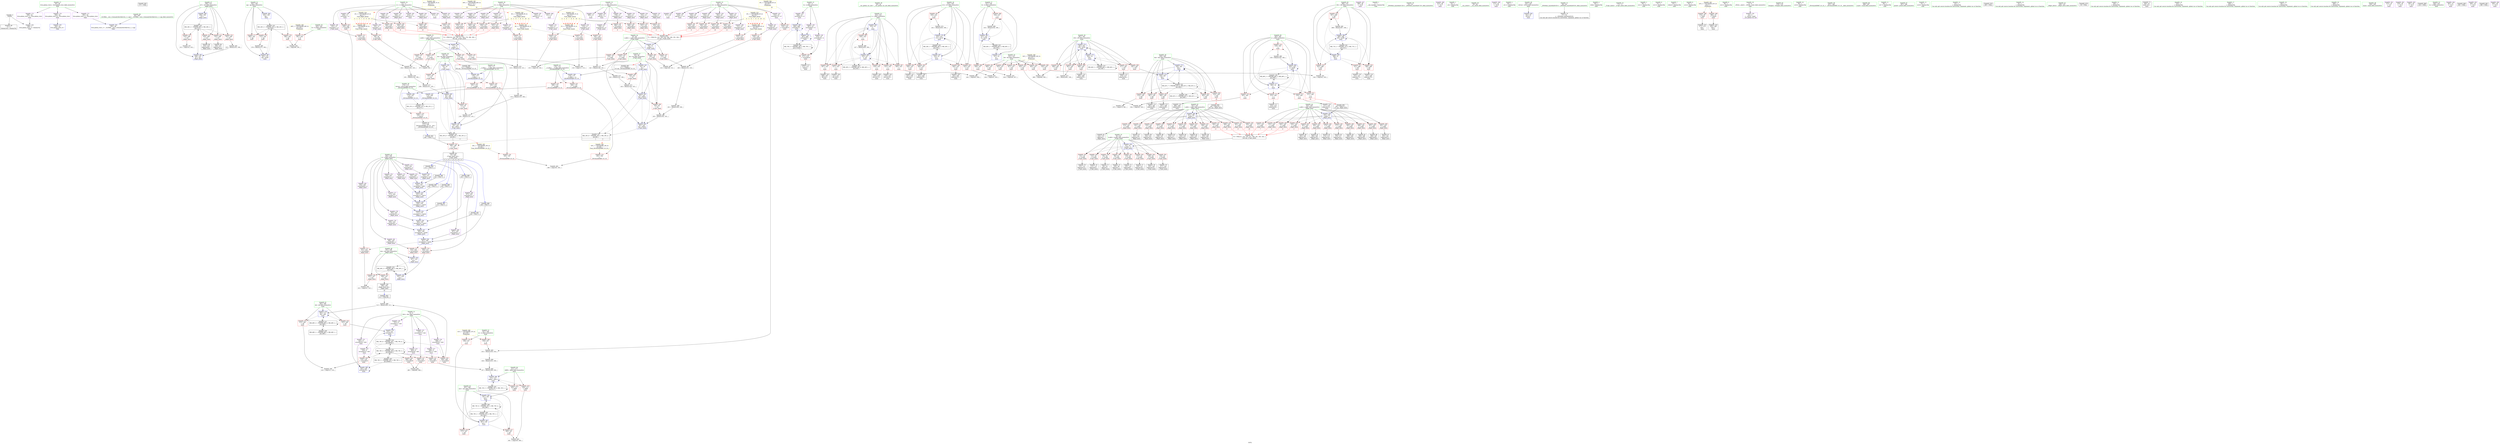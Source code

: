 digraph "SVFG" {
	label="SVFG";

	Node0x5558cd92cb90 [shape=record,color=grey,label="{NodeID: 0\nNullPtr}"];
	Node0x5558cd92cb90 -> Node0x5558cd944670[style=solid];
	Node0x5558cd92cb90 -> Node0x5558cd955000[style=solid];
	Node0x5558cd9ac650 [shape=record,color=black,label="{NodeID: 692\n573 = PHI()\n}"];
	Node0x5558cd956480 [shape=record,color=blue,label="{NodeID: 360\n209\<--106\ni47\<--\n_Z8get_distii\n}"];
	Node0x5558cd956480 -> Node0x5558cd97b660[style=dashed];
	Node0x5558cd9520b0 [shape=record,color=red,label="{NodeID: 277\n394\<--345\n\<--qq\nmain\n}"];
	Node0x5558cd945e60 [shape=record,color=red,label="{NodeID: 194\n130\<--79\n\<--c.addr\n_Z7get_oneiii\n}"];
	Node0x5558cd945e60 -> Node0x5558cd94dba0[style=solid];
	Node0x5558cd9430e0 [shape=record,color=black,label="{NodeID: 111\n472\<--471\ntobool\<--\nmain\n}"];
	Node0x5558cd92f190 [shape=record,color=green,label="{NodeID: 28\n49\<--50\n__cxx_global_var_init\<--__cxx_global_var_init_field_insensitive\n}"];
	Node0x5558cd976790 [shape=record,color=yellow,style=double,label="{NodeID: 554\n4V_1 = ENCHI(MR_4V_0)\npts\{17 \}\nFun[_Z8get_distii]|{|<s4>4|<s5>5|<s6>6|<s7>7|<s8>8|<s9>9|<s10>10|<s11>11}}"];
	Node0x5558cd976790 -> Node0x5558cd950fa0[style=dashed];
	Node0x5558cd976790 -> Node0x5558cd9512e0[style=dashed];
	Node0x5558cd976790 -> Node0x5558cd951620[style=dashed];
	Node0x5558cd976790 -> Node0x5558cd951960[style=dashed];
	Node0x5558cd976790:s4 -> Node0x5558cd9874b0[style=dashed,color=red];
	Node0x5558cd976790:s5 -> Node0x5558cd9874b0[style=dashed,color=red];
	Node0x5558cd976790:s6 -> Node0x5558cd9874b0[style=dashed,color=red];
	Node0x5558cd976790:s7 -> Node0x5558cd9874b0[style=dashed,color=red];
	Node0x5558cd976790:s8 -> Node0x5558cd9874b0[style=dashed,color=red];
	Node0x5558cd976790:s9 -> Node0x5558cd9874b0[style=dashed,color=red];
	Node0x5558cd976790:s10 -> Node0x5558cd9874b0[style=dashed,color=red];
	Node0x5558cd976790:s11 -> Node0x5558cd9874b0[style=dashed,color=red];
	Node0x5558cd95e8e0 [shape=record,color=grey,label="{NodeID: 471\n142 = Binary(140, 141, )\n}"];
	Node0x5558cd95e8e0 -> Node0x5558cd95ea60[style=solid];
	Node0x5558cd953770 [shape=record,color=red,label="{NodeID: 305\n464\<--361\n\<--i29\nmain\n}"];
	Node0x5558cd953770 -> Node0x5558cd94e920[style=solid];
	Node0x5558cd947520 [shape=record,color=red,label="{NodeID: 222\n184\<--178\n\<--__b.addr\n_ZSt3maxIiERKT_S2_S2_\n}"];
	Node0x5558cd947520 -> Node0x5558cd947790[style=solid];
	Node0x5558cd948fd0 [shape=record,color=purple,label="{NodeID: 139\n95\<--15\narrayidx\<--r1\n_Z7get_oneiii\n}"];
	Node0x5558cd948fd0 -> Node0x5558cd946b60[style=solid];
	Node0x5558cd943b50 [shape=record,color=green,label="{NodeID: 56\n355\<--356\ni15\<--i15_field_insensitive\nmain\n}"];
	Node0x5558cd943b50 -> Node0x5558cd952db0[style=solid];
	Node0x5558cd943b50 -> Node0x5558cd952e80[style=solid];
	Node0x5558cd943b50 -> Node0x5558cd952f50[style=solid];
	Node0x5558cd943b50 -> Node0x5558cd953020[style=solid];
	Node0x5558cd943b50 -> Node0x5558cd9530f0[style=solid];
	Node0x5558cd943b50 -> Node0x5558cd956a30[style=solid];
	Node0x5558cd943b50 -> Node0x5558cd956ca0[style=solid];
	Node0x5558cd986e30 [shape=record,color=yellow,style=double,label="{NodeID: 582\n80V_1 = ENCHI(MR_80V_0)\npts\{17 23 \}\nFun[main]|{<s0>18|<s1>18}}"];
	Node0x5558cd986e30:s0 -> Node0x5558cd976790[style=dashed,color=red];
	Node0x5558cd986e30:s1 -> Node0x5558cd976950[style=dashed,color=red];
	Node0x5558cd94e020 [shape=record,color=grey,label="{NodeID: 499\n97 = cmp(92, 96, )\n}"];
	Node0x5558cd954e30 [shape=record,color=blue,label="{NodeID: 333\n594\<--45\nllvm.global_ctors_0\<--\nGlob }"];
	Node0x5558cd950ac0 [shape=record,color=red,label="{NodeID: 250\n322\<--207\n\<--mn\n_Z8get_distii\n}"];
	Node0x5558cd950ac0 -> Node0x5558cd94eaa0[style=solid];
	Node0x5558cd94a690 [shape=record,color=purple,label="{NodeID: 167\n399\<--38\n\<--.str.6\nmain\n}"];
	Node0x5558cd945300 [shape=record,color=black,label="{NodeID: 84\n226\<--225\nidxprom4\<--\n_Z8get_distii\n}"];
	Node0x5558cd929370 [shape=record,color=green,label="{NodeID: 1\n7\<--1\n__dso_handle\<--dummyObj\nGlob }"];
	Node0x5558cd9ac720 [shape=record,color=black,label="{NodeID: 693\n512 = PHI(198, )\n}"];
	Node0x5558cd9ac720 -> Node0x5558cd95e5e0[style=solid];
	Node0x5558cd956550 [shape=record,color=blue,label="{NodeID: 361\n207\<--328\nmn\<--\n_Z8get_distii\n}"];
	Node0x5558cd956550 -> Node0x5558cd97b160[style=dashed];
	Node0x5558cd952180 [shape=record,color=red,label="{NodeID: 278\n575\<--345\n\<--qq\nmain\n}"];
	Node0x5558cd952180 -> Node0x5558cd95f660[style=solid];
	Node0x5558cd945f30 [shape=record,color=red,label="{NodeID: 195\n141\<--79\n\<--c.addr\n_Z7get_oneiii\n}"];
	Node0x5558cd945f30 -> Node0x5558cd95e8e0[style=solid];
	Node0x5558cd9431b0 [shape=record,color=black,label="{NodeID: 112\n478\<--477\nidxprom36\<--\nmain\n}"];
	Node0x5558cd92f260 [shape=record,color=green,label="{NodeID: 29\n53\<--54\n_ZNSt8ios_base4InitC1Ev\<--_ZNSt8ios_base4InitC1Ev_field_insensitive\n}"];
	Node0x5558cd976870 [shape=record,color=yellow,style=double,label="{NodeID: 555\n6V_1 = ENCHI(MR_6V_0)\npts\{20 \}\nFun[_Z8get_distii]|{|<s4>4|<s5>5|<s6>6|<s7>7|<s8>8|<s9>9|<s10>10|<s11>11}}"];
	Node0x5558cd976870 -> Node0x5558cd9513b0[style=dashed];
	Node0x5558cd976870 -> Node0x5558cd951550[style=dashed];
	Node0x5558cd976870 -> Node0x5558cd951a30[style=dashed];
	Node0x5558cd976870 -> Node0x5558cd951bd0[style=dashed];
	Node0x5558cd976870:s4 -> Node0x5558cd987590[style=dashed,color=red];
	Node0x5558cd976870:s5 -> Node0x5558cd987590[style=dashed,color=red];
	Node0x5558cd976870:s6 -> Node0x5558cd987590[style=dashed,color=red];
	Node0x5558cd976870:s7 -> Node0x5558cd987590[style=dashed,color=red];
	Node0x5558cd976870:s8 -> Node0x5558cd987590[style=dashed,color=red];
	Node0x5558cd976870:s9 -> Node0x5558cd987590[style=dashed,color=red];
	Node0x5558cd976870:s10 -> Node0x5558cd987590[style=dashed,color=red];
	Node0x5558cd976870:s11 -> Node0x5558cd987590[style=dashed,color=red];
	Node0x5558cd95ea60 [shape=record,color=grey,label="{NodeID: 472\n143 = Binary(142, 106, )\n}"];
	Node0x5558cd95ea60 -> Node0x5558cd95eee0[style=solid];
	Node0x5558cd953840 [shape=record,color=red,label="{NodeID: 306\n468\<--361\n\<--i29\nmain\n}"];
	Node0x5558cd953840 -> Node0x5558cd943010[style=solid];
	Node0x5558cd9475f0 [shape=record,color=red,label="{NodeID: 223\n188\<--178\n\<--__b.addr\n_ZSt3maxIiERKT_S2_S2_\n}"];
	Node0x5558cd9475f0 -> Node0x5558cd9559f0[style=solid];
	Node0x5558cd9490a0 [shape=record,color=purple,label="{NodeID: 140\n101\<--15\narrayidx2\<--r1\n_Z7get_oneiii\n}"];
	Node0x5558cd9490a0 -> Node0x5558cd946c30[style=solid];
	Node0x5558cd943c20 [shape=record,color=green,label="{NodeID: 57\n357\<--358\nit\<--it_field_insensitive\nmain\n}"];
	Node0x5558cd943c20 -> Node0x5558cd9531c0[style=solid];
	Node0x5558cd943c20 -> Node0x5558cd953290[style=solid];
	Node0x5558cd943c20 -> Node0x5558cd956d70[style=solid];
	Node0x5558cd943c20 -> Node0x5558cd957590[style=solid];
	Node0x5558cd986f10 [shape=record,color=yellow,style=double,label="{NodeID: 583\n16V_1 = ENCHI(MR_16V_0)\npts\{84 \}\nFun[_ZSt3maxIiERKT_S2_S2_]}"];
	Node0x5558cd986f10 -> Node0x5558cd9476c0[style=dashed];
	Node0x5558cd94e1a0 [shape=record,color=grey,label="{NodeID: 500\n392 = cmp(390, 391, )\n}"];
	Node0x5558cd954f00 [shape=record,color=blue,label="{NodeID: 334\n595\<--46\nllvm.global_ctors_1\<--_GLOBAL__sub_I_Gennady.Korotkevich_2_1.cpp\nGlob }"];
	Node0x5558cd950b90 [shape=record,color=red,label="{NodeID: 251\n336\<--207\n\<--mn\n_Z8get_distii\n}"];
	Node0x5558cd950b90 -> Node0x5558cd9427f0[style=solid];
	Node0x5558cd94a760 [shape=record,color=purple,label="{NodeID: 168\n423\<--40\n\<--.str.7\nmain\n}"];
	Node0x5558cd9453d0 [shape=record,color=black,label="{NodeID: 85\n230\<--229\nidxprom6\<--\n_Z8get_distii\n}"];
	Node0x5558cd929400 [shape=record,color=green,label="{NodeID: 2\n24\<--1\n.str\<--dummyObj\nGlob }"];
	Node0x5558cd9ac920 [shape=record,color=black,label="{NodeID: 694\n199 = PHI(510, )\n0th arg _Z8get_distii }"];
	Node0x5558cd9ac920 -> Node0x5558cd955b90[style=solid];
	Node0x5558cd956620 [shape=record,color=blue,label="{NodeID: 362\n209\<--333\ni47\<--inc\n_Z8get_distii\n}"];
	Node0x5558cd956620 -> Node0x5558cd97b660[style=dashed];
	Node0x5558cd952250 [shape=record,color=red,label="{NodeID: 279\n538\<--347\n\<--w\nmain\n}"];
	Node0x5558cd952250 -> Node0x5558cd957660[style=solid];
	Node0x5558cd946000 [shape=record,color=red,label="{NodeID: 196\n148\<--79\n\<--c.addr\n_Z7get_oneiii\n}"];
	Node0x5558cd946000 -> Node0x5558cd94dd20[style=solid];
	Node0x5558cd943280 [shape=record,color=black,label="{NodeID: 113\n482\<--481\nidxprom38\<--\nmain\n}"];
	Node0x5558cd941890 [shape=record,color=green,label="{NodeID: 30\n59\<--60\n__cxa_atexit\<--__cxa_atexit_field_insensitive\n}"];
	Node0x5558cd976950 [shape=record,color=yellow,style=double,label="{NodeID: 556\n8V_1 = ENCHI(MR_8V_0)\npts\{23 \}\nFun[_Z8get_distii]|{|<s4>4|<s5>5|<s6>6|<s7>7|<s8>8|<s9>9|<s10>10|<s11>11}}"];
	Node0x5558cd976950 -> Node0x5558cd951140[style=dashed];
	Node0x5558cd976950 -> Node0x5558cd951480[style=dashed];
	Node0x5558cd976950 -> Node0x5558cd9517c0[style=dashed];
	Node0x5558cd976950 -> Node0x5558cd951b00[style=dashed];
	Node0x5558cd976950:s4 -> Node0x5558cd987670[style=dashed,color=red];
	Node0x5558cd976950:s5 -> Node0x5558cd987670[style=dashed,color=red];
	Node0x5558cd976950:s6 -> Node0x5558cd987670[style=dashed,color=red];
	Node0x5558cd976950:s7 -> Node0x5558cd987670[style=dashed,color=red];
	Node0x5558cd976950:s8 -> Node0x5558cd987670[style=dashed,color=red];
	Node0x5558cd976950:s9 -> Node0x5558cd987670[style=dashed,color=red];
	Node0x5558cd976950:s10 -> Node0x5558cd987670[style=dashed,color=red];
	Node0x5558cd976950:s11 -> Node0x5558cd987670[style=dashed,color=red];
	Node0x5558cd95ebe0 [shape=record,color=grey,label="{NodeID: 473\n492 = Binary(491, 106, )\n}"];
	Node0x5558cd95ebe0 -> Node0x5558cd9570b0[style=solid];
	Node0x5558cd953910 [shape=record,color=red,label="{NodeID: 307\n477\<--361\n\<--i29\nmain\n}"];
	Node0x5558cd953910 -> Node0x5558cd9431b0[style=solid];
	Node0x5558cd9476c0 [shape=record,color=red,label="{NodeID: 224\n183\<--182\n\<--\n_ZSt3maxIiERKT_S2_S2_\n}"];
	Node0x5558cd9476c0 -> Node0x5558cd960ce0[style=solid];
	Node0x5558cd949170 [shape=record,color=purple,label="{NodeID: 141\n215\<--15\narrayidx\<--r1\n_Z8get_distii\n}"];
	Node0x5558cd949170 -> Node0x5558cd950fa0[style=solid];
	Node0x5558cd943cf0 [shape=record,color=green,label="{NodeID: 58\n359\<--360\nkm\<--km_field_insensitive\nmain\n}"];
	Node0x5558cd943cf0 -> Node0x5558cd953360[style=solid];
	Node0x5558cd943cf0 -> Node0x5558cd953430[style=solid];
	Node0x5558cd943cf0 -> Node0x5558cd953500[style=solid];
	Node0x5558cd943cf0 -> Node0x5558cd9535d0[style=solid];
	Node0x5558cd943cf0 -> Node0x5558cd9536a0[style=solid];
	Node0x5558cd943cf0 -> Node0x5558cd956e40[style=solid];
	Node0x5558cd943cf0 -> Node0x5558cd956fe0[style=solid];
	Node0x5558cd987020 [shape=record,color=yellow,style=double,label="{NodeID: 584\n18V_1 = ENCHI(MR_18V_0)\npts\{86 \}\nFun[_ZSt3maxIiERKT_S2_S2_]}"];
	Node0x5558cd987020 -> Node0x5558cd947790[style=dashed];
	Node0x5558cd94e320 [shape=record,color=grey,label="{NodeID: 501\n544 = cmp(542, 543, )\n}"];
	Node0x5558cd955000 [shape=record,color=blue, style = dotted,label="{NodeID: 335\n596\<--3\nllvm.global_ctors_2\<--dummyVal\nGlob }"];
	Node0x5558cd950c60 [shape=record,color=red,label="{NodeID: 252\n314\<--209\n\<--i47\n_Z8get_distii\n}"];
	Node0x5558cd950c60 -> Node0x5558cd94ec20[style=solid];
	Node0x5558cd94a830 [shape=record,color=purple,label="{NodeID: 169\n572\<--42\n\<--.str.8\nmain\n}"];
	Node0x5558cd9454a0 [shape=record,color=black,label="{NodeID: 86\n238\<--237\nidxprom10\<--\n_Z8get_distii\n}"];
	Node0x5558cd92de60 [shape=record,color=green,label="{NodeID: 3\n26\<--1\n.str.1\<--dummyObj\nGlob }"];
	Node0x5558cd9aca60 [shape=record,color=black,label="{NodeID: 695\n200 = PHI(511, )\n1st arg _Z8get_distii }"];
	Node0x5558cd9aca60 -> Node0x5558cd955c60[style=solid];
	Node0x5558cd9566f0 [shape=record,color=blue,label="{NodeID: 363\n341\<--91\nretval\<--\nmain\n}"];
	Node0x5558cd952320 [shape=record,color=red,label="{NodeID: 280\n550\<--347\n\<--w\nmain\n}"];
	Node0x5558cd952320 -> Node0x5558cd95fae0[style=solid];
	Node0x5558cd9460d0 [shape=record,color=red,label="{NodeID: 197\n155\<--79\n\<--c.addr\n_Z7get_oneiii\n}"];
	Node0x5558cd9460d0 -> Node0x5558cd9600e0[style=solid];
	Node0x5558cd943350 [shape=record,color=black,label="{NodeID: 114\n496\<--495\nidxprom44\<--\nmain\n}"];
	Node0x5558cd941920 [shape=record,color=green,label="{NodeID: 31\n58\<--64\n_ZNSt8ios_base4InitD1Ev\<--_ZNSt8ios_base4InitD1Ev_field_insensitive\n}"];
	Node0x5558cd941920 -> Node0x5558cd944770[style=solid];
	Node0x5558cd95ed60 [shape=record,color=grey,label="{NodeID: 474\n451 = Binary(450, 106, )\n}"];
	Node0x5558cd95ed60 -> Node0x5558cd956ca0[style=solid];
	Node0x5558cd9539e0 [shape=record,color=red,label="{NodeID: 308\n487\<--361\n\<--i29\nmain\n}"];
	Node0x5558cd9539e0 -> Node0x5558cd956fe0[style=solid];
	Node0x5558cd947790 [shape=record,color=red,label="{NodeID: 225\n185\<--184\n\<--\n_ZSt3maxIiERKT_S2_S2_\n}"];
	Node0x5558cd947790 -> Node0x5558cd960ce0[style=solid];
	Node0x5558cd949240 [shape=record,color=purple,label="{NodeID: 142\n239\<--15\narrayidx11\<--r1\n_Z8get_distii\n}"];
	Node0x5558cd949240 -> Node0x5558cd9512e0[style=solid];
	Node0x5558cd943dc0 [shape=record,color=green,label="{NodeID: 59\n361\<--362\ni29\<--i29_field_insensitive\nmain\n}"];
	Node0x5558cd943dc0 -> Node0x5558cd953770[style=solid];
	Node0x5558cd943dc0 -> Node0x5558cd953840[style=solid];
	Node0x5558cd943dc0 -> Node0x5558cd953910[style=solid];
	Node0x5558cd943dc0 -> Node0x5558cd9539e0[style=solid];
	Node0x5558cd943dc0 -> Node0x5558cd953ab0[style=solid];
	Node0x5558cd943dc0 -> Node0x5558cd956f10[style=solid];
	Node0x5558cd943dc0 -> Node0x5558cd9570b0[style=solid];
	Node0x5558cd94e4a0 [shape=record,color=grey,label="{NodeID: 502\n458 = cmp(456, 457, )\n}"];
	Node0x5558cd955100 [shape=record,color=blue,label="{NodeID: 336\n77\<--74\nr.addr\<--r\n_Z7get_oneiii\n}"];
	Node0x5558cd955100 -> Node0x5558cd94b9d0[style=dashed];
	Node0x5558cd955100 -> Node0x5558cd94baa0[style=dashed];
	Node0x5558cd955100 -> Node0x5558cd945cc0[style=dashed];
	Node0x5558cd955100 -> Node0x5558cd945d90[style=dashed];
	Node0x5558cd950d30 [shape=record,color=red,label="{NodeID: 253\n318\<--209\n\<--i47\n_Z8get_distii\n}"];
	Node0x5558cd950d30 -> Node0x5558cd942650[style=solid];
	Node0x5558cd94a900 [shape=record,color=purple,label="{NodeID: 170\n594\<--44\nllvm.global_ctors_0\<--llvm.global_ctors\nGlob }"];
	Node0x5558cd94a900 -> Node0x5558cd954e30[style=solid];
	Node0x5558cd945570 [shape=record,color=black,label="{NodeID: 87\n242\<--241\nidxprom12\<--\n_Z8get_distii\n}"];
	Node0x5558cd92def0 [shape=record,color=green,label="{NodeID: 4\n28\<--1\nstdin\<--dummyObj\nGlob }"];
	Node0x5558cd9acba0 [shape=record,color=black,label="{NodeID: 696\n172 = PHI(83, )\n0th arg _ZSt3maxIiERKT_S2_S2_ }"];
	Node0x5558cd9acba0 -> Node0x5558cd955850[style=solid];
	Node0x5558cd9567c0 [shape=record,color=blue,label="{NodeID: 364\n345\<--106\nqq\<--\nmain\n}"];
	Node0x5558cd9567c0 -> Node0x5558cd97d960[style=dashed];
	Node0x5558cd9523f0 [shape=record,color=red,label="{NodeID: 281\n404\<--351\n\<--bb\nmain\n}"];
	Node0x5558cd9523f0 -> Node0x5558cd94e7a0[style=solid];
	Node0x5558cd9461a0 [shape=record,color=red,label="{NodeID: 198\n93\<--81\n\<--k.addr\n_Z7get_oneiii\n}"];
	Node0x5558cd9461a0 -> Node0x5558cd944940[style=solid];
	Node0x5558cd943420 [shape=record,color=black,label="{NodeID: 115\n507\<--506\nidxprom49\<--\nmain\n}"];
	Node0x5558cd9419b0 [shape=record,color=green,label="{NodeID: 32\n71\<--72\n_Z7get_oneiii\<--_Z7get_oneiii_field_insensitive\n}"];
	Node0x5558cd95eee0 [shape=record,color=grey,label="{NodeID: 475\n145 = Binary(144, 143, )\n}"];
	Node0x5558cd95eee0 -> Node0x5558cd9556b0[style=solid];
	Node0x5558cd953ab0 [shape=record,color=red,label="{NodeID: 309\n491\<--361\n\<--i29\nmain\n}"];
	Node0x5558cd953ab0 -> Node0x5558cd95ebe0[style=solid];
	Node0x5558cd947860 [shape=record,color=red,label="{NodeID: 226\n213\<--201\n\<--i.addr\n_Z8get_distii\n}"];
	Node0x5558cd947860 -> Node0x5558cd945160[style=solid];
	Node0x5558cd949310 [shape=record,color=purple,label="{NodeID: 143\n263\<--15\narrayidx23\<--r1\n_Z8get_distii\n}"];
	Node0x5558cd949310 -> Node0x5558cd951620[style=solid];
	Node0x5558cd943e90 [shape=record,color=green,label="{NodeID: 60\n363\<--364\nj\<--j_field_insensitive\nmain\n}"];
	Node0x5558cd943e90 -> Node0x5558cd953b80[style=solid];
	Node0x5558cd943e90 -> Node0x5558cd953c50[style=solid];
	Node0x5558cd943e90 -> Node0x5558cd953d20[style=solid];
	Node0x5558cd943e90 -> Node0x5558cd953df0[style=solid];
	Node0x5558cd943e90 -> Node0x5558cd953ec0[style=solid];
	Node0x5558cd943e90 -> Node0x5558cd957250[style=solid];
	Node0x5558cd943e90 -> Node0x5558cd9574c0[style=solid];
	Node0x5558cd94e620 [shape=record,color=grey,label="{NodeID: 503\n434 = cmp(432, 433, )\n}"];
	Node0x5558cd9551d0 [shape=record,color=blue,label="{NodeID: 337\n79\<--75\nc.addr\<--c\n_Z7get_oneiii\n}"];
	Node0x5558cd9551d0 -> Node0x5558cd945e60[style=dashed];
	Node0x5558cd9551d0 -> Node0x5558cd945f30[style=dashed];
	Node0x5558cd9551d0 -> Node0x5558cd946000[style=dashed];
	Node0x5558cd9551d0 -> Node0x5558cd9460d0[style=dashed];
	Node0x5558cd950e00 [shape=record,color=red,label="{NodeID: 254\n325\<--209\n\<--i47\n_Z8get_distii\n}"];
	Node0x5558cd950e00 -> Node0x5558cd942720[style=solid];
	Node0x5558cd94aa00 [shape=record,color=purple,label="{NodeID: 171\n595\<--44\nllvm.global_ctors_1\<--llvm.global_ctors\nGlob }"];
	Node0x5558cd94aa00 -> Node0x5558cd954f00[style=solid];
	Node0x5558cd945640 [shape=record,color=black,label="{NodeID: 88\n250\<--249\nidxprom16\<--\n_Z8get_distii\n}"];
	Node0x5558cd92d670 [shape=record,color=green,label="{NodeID: 5\n29\<--1\n.str.2\<--dummyObj\nGlob }"];
	Node0x5558cd9acce0 [shape=record,color=black,label="{NodeID: 697\n173 = PHI(85, )\n1st arg _ZSt3maxIiERKT_S2_S2_ }"];
	Node0x5558cd9acce0 -> Node0x5558cd955920[style=solid];
	Node0x5558cd97d460 [shape=record,color=black,label="{NodeID: 531\nMR_16V_6 = PHI(MR_16V_5, MR_16V_4, )\npts\{84 \}\n|{|<s1>3}}"];
	Node0x5558cd97d460 -> Node0x5558cd9471e0[style=dashed];
	Node0x5558cd97d460:s1 -> Node0x5558cd986f10[style=dashed,color=red];
	Node0x5558cd956890 [shape=record,color=blue,label="{NodeID: 365\n353\<--91\ni\<--\nmain\n}"];
	Node0x5558cd956890 -> Node0x5558cd9528d0[style=dashed];
	Node0x5558cd956890 -> Node0x5558cd9529a0[style=dashed];
	Node0x5558cd956890 -> Node0x5558cd952a70[style=dashed];
	Node0x5558cd956890 -> Node0x5558cd952b40[style=dashed];
	Node0x5558cd956890 -> Node0x5558cd952c10[style=dashed];
	Node0x5558cd956890 -> Node0x5558cd952ce0[style=dashed];
	Node0x5558cd956890 -> Node0x5558cd956960[style=dashed];
	Node0x5558cd956890 -> Node0x5558cd97de60[style=dashed];
	Node0x5558cd9524c0 [shape=record,color=red,label="{NodeID: 282\n433\<--351\n\<--bb\nmain\n}"];
	Node0x5558cd9524c0 -> Node0x5558cd94e620[style=solid];
	Node0x5558cd946270 [shape=record,color=red,label="{NodeID: 199\n99\<--81\n\<--k.addr\n_Z7get_oneiii\n}"];
	Node0x5558cd946270 -> Node0x5558cd944a10[style=solid];
	Node0x5558cd947d20 [shape=record,color=black,label="{NodeID: 116\n517\<--516\nidxprom52\<--\nmain\n}"];
	Node0x5558cd941a40 [shape=record,color=green,label="{NodeID: 33\n77\<--78\nr.addr\<--r.addr_field_insensitive\n_Z7get_oneiii\n}"];
	Node0x5558cd941a40 -> Node0x5558cd94b9d0[style=solid];
	Node0x5558cd941a40 -> Node0x5558cd94baa0[style=solid];
	Node0x5558cd941a40 -> Node0x5558cd945cc0[style=solid];
	Node0x5558cd941a40 -> Node0x5558cd945d90[style=solid];
	Node0x5558cd941a40 -> Node0x5558cd955100[style=solid];
	Node0x5558cd95f060 [shape=record,color=grey,label="{NodeID: 476\n123 = Binary(118, 122, )\n}"];
	Node0x5558cd95f060 -> Node0x5558cd95e460[style=solid];
	Node0x5558cd953b80 [shape=record,color=red,label="{NodeID: 310\n502\<--363\n\<--j\nmain\n}"];
	Node0x5558cd953b80 -> Node0x5558cd960860[style=solid];
	Node0x5558cd947930 [shape=record,color=red,label="{NodeID: 227\n217\<--201\n\<--i.addr\n_Z8get_distii\n}"];
	Node0x5558cd947930 -> Node0x5558cd945230[style=solid];
	Node0x5558cd9493e0 [shape=record,color=purple,label="{NodeID: 144\n287\<--15\narrayidx35\<--r1\n_Z8get_distii\n}"];
	Node0x5558cd9493e0 -> Node0x5558cd951960[style=solid];
	Node0x5558cd943f60 [shape=record,color=green,label="{NodeID: 61\n365\<--366\ndd\<--dd_field_insensitive\nmain\n}"];
	Node0x5558cd943f60 -> Node0x5558cd953f90[style=solid];
	Node0x5558cd943f60 -> Node0x5558cd954060[style=solid];
	Node0x5558cd943f60 -> Node0x5558cd957320[style=solid];
	Node0x5558cd94e7a0 [shape=record,color=grey,label="{NodeID: 504\n405 = cmp(403, 404, )\n}"];
	Node0x5558cd9552a0 [shape=record,color=blue,label="{NodeID: 338\n81\<--76\nk.addr\<--k\n_Z7get_oneiii\n}"];
	Node0x5558cd9552a0 -> Node0x5558cd9461a0[style=dashed];
	Node0x5558cd9552a0 -> Node0x5558cd946270[style=dashed];
	Node0x5558cd9552a0 -> Node0x5558cd946340[style=dashed];
	Node0x5558cd9552a0 -> Node0x5558cd946410[style=dashed];
	Node0x5558cd9552a0 -> Node0x5558cd9464e0[style=dashed];
	Node0x5558cd9552a0 -> Node0x5558cd9465b0[style=dashed];
	Node0x5558cd9552a0 -> Node0x5558cd946680[style=dashed];
	Node0x5558cd9552a0 -> Node0x5558cd946750[style=dashed];
	Node0x5558cd950ed0 [shape=record,color=red,label="{NodeID: 255\n332\<--209\n\<--i47\n_Z8get_distii\n}"];
	Node0x5558cd950ed0 -> Node0x5558cd9606e0[style=solid];
	Node0x5558cd94ab00 [shape=record,color=purple,label="{NodeID: 172\n596\<--44\nllvm.global_ctors_2\<--llvm.global_ctors\nGlob }"];
	Node0x5558cd94ab00 -> Node0x5558cd955000[style=solid];
	Node0x5558cd945710 [shape=record,color=black,label="{NodeID: 89\n254\<--253\nidxprom18\<--\n_Z8get_distii\n}"];
	Node0x5558cd92d700 [shape=record,color=green,label="{NodeID: 6\n31\<--1\n.str.3\<--dummyObj\nGlob }"];
	Node0x5558cd9ace20 [shape=record,color=black,label="{NodeID: 698\n74 = PHI(216, 228, 240, 252, 264, 276, 288, 300, )\n0th arg _Z7get_oneiii }"];
	Node0x5558cd9ace20 -> Node0x5558cd955100[style=solid];
	Node0x5558cd97d960 [shape=record,color=black,label="{NodeID: 532\nMR_50V_3 = PHI(MR_50V_4, MR_50V_2, )\npts\{346 \}\n}"];
	Node0x5558cd97d960 -> Node0x5558cd951fe0[style=dashed];
	Node0x5558cd97d960 -> Node0x5558cd9520b0[style=dashed];
	Node0x5558cd97d960 -> Node0x5558cd952180[style=dashed];
	Node0x5558cd97d960 -> Node0x5558cd94bde0[style=dashed];
	Node0x5558cd956960 [shape=record,color=blue,label="{NodeID: 366\n353\<--427\ni\<--inc\nmain\n}"];
	Node0x5558cd956960 -> Node0x5558cd9528d0[style=dashed];
	Node0x5558cd956960 -> Node0x5558cd9529a0[style=dashed];
	Node0x5558cd956960 -> Node0x5558cd952a70[style=dashed];
	Node0x5558cd956960 -> Node0x5558cd952b40[style=dashed];
	Node0x5558cd956960 -> Node0x5558cd952c10[style=dashed];
	Node0x5558cd956960 -> Node0x5558cd952ce0[style=dashed];
	Node0x5558cd956960 -> Node0x5558cd956960[style=dashed];
	Node0x5558cd956960 -> Node0x5558cd97de60[style=dashed];
	Node0x5558cd952590 [shape=record,color=red,label="{NodeID: 283\n457\<--351\n\<--bb\nmain\n}"];
	Node0x5558cd952590 -> Node0x5558cd94e4a0[style=solid];
	Node0x5558cd946340 [shape=record,color=red,label="{NodeID: 200\n112\<--81\n\<--k.addr\n_Z7get_oneiii\n}"];
	Node0x5558cd946340 -> Node0x5558cd944ae0[style=solid];
	Node0x5558cd947df0 [shape=record,color=black,label="{NodeID: 117\n524\<--523\nidxprom56\<--\nmain\n}"];
	Node0x5558cd941ad0 [shape=record,color=green,label="{NodeID: 34\n79\<--80\nc.addr\<--c.addr_field_insensitive\n_Z7get_oneiii\n}"];
	Node0x5558cd941ad0 -> Node0x5558cd945e60[style=solid];
	Node0x5558cd941ad0 -> Node0x5558cd945f30[style=solid];
	Node0x5558cd941ad0 -> Node0x5558cd946000[style=solid];
	Node0x5558cd941ad0 -> Node0x5558cd9460d0[style=solid];
	Node0x5558cd941ad0 -> Node0x5558cd9551d0[style=solid];
	Node0x5558cd95f1e0 [shape=record,color=grey,label="{NodeID: 477\n108 = Binary(107, 105, )\n}"];
	Node0x5558cd95f1e0 -> Node0x5558cd955440[style=solid];
	Node0x5558cd953c50 [shape=record,color=red,label="{NodeID: 311\n511\<--363\n\<--j\nmain\n|{<s0>18}}"];
	Node0x5558cd953c50:s0 -> Node0x5558cd9aca60[style=solid,color=red];
	Node0x5558cd947a00 [shape=record,color=red,label="{NodeID: 228\n225\<--201\n\<--i.addr\n_Z8get_distii\n}"];
	Node0x5558cd947a00 -> Node0x5558cd945300[style=solid];
	Node0x5558cd9494b0 [shape=record,color=purple,label="{NodeID: 145\n413\<--15\n\<--r1\nmain\n}"];
	Node0x5558cd944030 [shape=record,color=green,label="{NodeID: 62\n367\<--368\nans\<--ans_field_insensitive\nmain\n}"];
	Node0x5558cd944030 -> Node0x5558cd954130[style=solid];
	Node0x5558cd944030 -> Node0x5558cd954200[style=solid];
	Node0x5558cd944030 -> Node0x5558cd957660[style=solid];
	Node0x5558cd944030 -> Node0x5558cd94bc40[style=solid];
	Node0x5558cd9873a0 [shape=record,color=yellow,style=double,label="{NodeID: 588\n2V_1 = ENCHI(MR_2V_0)\npts\{14 \}\nFun[_Z7get_oneiii]}"];
	Node0x5558cd9873a0 -> Node0x5558cd946ea0[style=dashed];
	Node0x5558cd9873a0 -> Node0x5558cd946f70[style=dashed];
	Node0x5558cd94e920 [shape=record,color=grey,label="{NodeID: 505\n466 = cmp(464, 465, )\n}"];
	Node0x5558cd955370 [shape=record,color=blue,label="{NodeID: 339\n83\<--91\ndx\<--\n_Z7get_oneiii\n}"];
	Node0x5558cd955370 -> Node0x5558cd946820[style=dashed];
	Node0x5558cd955370 -> Node0x5558cd9468f0[style=dashed];
	Node0x5558cd955370 -> Node0x5558cd955440[style=dashed];
	Node0x5558cd955370 -> Node0x5558cd955510[style=dashed];
	Node0x5558cd955370 -> Node0x5558cd97d460[style=dashed];
	Node0x5558cd950fa0 [shape=record,color=red,label="{NodeID: 256\n216\<--215\n\<--arrayidx\n_Z8get_distii\n|{<s0>4}}"];
	Node0x5558cd950fa0:s0 -> Node0x5558cd9ace20[style=solid,color=red];
	Node0x5558cd94ac00 [shape=record,color=purple,label="{NodeID: 173\n223\<--205\narrayidx3\<--a\n_Z8get_distii\n}"];
	Node0x5558cd94ac00 -> Node0x5558cd955d30[style=solid];
	Node0x5558cd9457e0 [shape=record,color=black,label="{NodeID: 90\n262\<--261\nidxprom22\<--\n_Z8get_distii\n}"];
	Node0x5558cd92d790 [shape=record,color=green,label="{NodeID: 7\n33\<--1\nstdout\<--dummyObj\nGlob }"];
	Node0x5558cd9ad510 [shape=record,color=black,label="{NodeID: 699\n75 = PHI(220, 232, 244, 256, 268, 280, 292, 304, )\n1st arg _Z7get_oneiii }"];
	Node0x5558cd9ad510 -> Node0x5558cd9551d0[style=solid];
	Node0x5558cd97de60 [shape=record,color=black,label="{NodeID: 533\nMR_56V_2 = PHI(MR_56V_4, MR_56V_1, )\npts\{354 \}\n}"];
	Node0x5558cd97de60 -> Node0x5558cd956890[style=dashed];
	Node0x5558cd956a30 [shape=record,color=blue,label="{NodeID: 367\n355\<--91\ni15\<--\nmain\n}"];
	Node0x5558cd956a30 -> Node0x5558cd952db0[style=dashed];
	Node0x5558cd956a30 -> Node0x5558cd952e80[style=dashed];
	Node0x5558cd956a30 -> Node0x5558cd952f50[style=dashed];
	Node0x5558cd956a30 -> Node0x5558cd953020[style=dashed];
	Node0x5558cd956a30 -> Node0x5558cd9530f0[style=dashed];
	Node0x5558cd956a30 -> Node0x5558cd956ca0[style=dashed];
	Node0x5558cd956a30 -> Node0x5558cd97e360[style=dashed];
	Node0x5558cd952660 [shape=record,color=red,label="{NodeID: 284\n465\<--351\n\<--bb\nmain\n}"];
	Node0x5558cd952660 -> Node0x5558cd94e920[style=solid];
	Node0x5558cd946410 [shape=record,color=red,label="{NodeID: 201\n119\<--81\n\<--k.addr\n_Z7get_oneiii\n}"];
	Node0x5558cd946410 -> Node0x5558cd944bb0[style=solid];
	Node0x5558cd947ec0 [shape=record,color=black,label="{NodeID: 118\n547\<--546\nidxprom70\<--\nmain\n}"];
	Node0x5558cd941b60 [shape=record,color=green,label="{NodeID: 35\n81\<--82\nk.addr\<--k.addr_field_insensitive\n_Z7get_oneiii\n}"];
	Node0x5558cd941b60 -> Node0x5558cd9461a0[style=solid];
	Node0x5558cd941b60 -> Node0x5558cd946270[style=solid];
	Node0x5558cd941b60 -> Node0x5558cd946340[style=solid];
	Node0x5558cd941b60 -> Node0x5558cd946410[style=solid];
	Node0x5558cd941b60 -> Node0x5558cd9464e0[style=solid];
	Node0x5558cd941b60 -> Node0x5558cd9465b0[style=solid];
	Node0x5558cd941b60 -> Node0x5558cd946680[style=solid];
	Node0x5558cd941b60 -> Node0x5558cd946750[style=solid];
	Node0x5558cd941b60 -> Node0x5558cd9552a0[style=solid];
	Node0x5558cd95f360 [shape=record,color=grey,label="{NodeID: 478\n105 = Binary(104, 106, )\n}"];
	Node0x5558cd95f360 -> Node0x5558cd95f1e0[style=solid];
	Node0x5558cd953d20 [shape=record,color=red,label="{NodeID: 312\n516\<--363\n\<--j\nmain\n}"];
	Node0x5558cd953d20 -> Node0x5558cd947d20[style=solid];
	Node0x5558cd947ad0 [shape=record,color=red,label="{NodeID: 229\n229\<--201\n\<--i.addr\n_Z8get_distii\n}"];
	Node0x5558cd947ad0 -> Node0x5558cd9453d0[style=solid];
	Node0x5558cd949580 [shape=record,color=purple,label="{NodeID: 146\n151\<--18\narrayidx25\<--c2\n_Z7get_oneiii\n}"];
	Node0x5558cd949580 -> Node0x5558cd947040[style=solid];
	Node0x5558cd944100 [shape=record,color=green,label="{NodeID: 63\n369\<--370\ni65\<--i65_field_insensitive\nmain\n}"];
	Node0x5558cd944100 -> Node0x5558cd9542d0[style=solid];
	Node0x5558cd944100 -> Node0x5558cd9543a0[style=solid];
	Node0x5558cd944100 -> Node0x5558cd954470[style=solid];
	Node0x5558cd944100 -> Node0x5558cd954540[style=solid];
	Node0x5558cd944100 -> Node0x5558cd957730[style=solid];
	Node0x5558cd944100 -> Node0x5558cd94bd10[style=solid];
	Node0x5558cd9874b0 [shape=record,color=yellow,style=double,label="{NodeID: 589\n4V_1 = ENCHI(MR_4V_0)\npts\{17 \}\nFun[_Z7get_oneiii]}"];
	Node0x5558cd9874b0 -> Node0x5558cd946b60[style=dashed];
	Node0x5558cd9874b0 -> Node0x5558cd946c30[style=dashed];
	Node0x5558cd94eaa0 [shape=record,color=grey,label="{NodeID: 506\n323 = cmp(321, 322, )\n}"];
	Node0x5558cd955440 [shape=record,color=blue,label="{NodeID: 340\n83\<--108\ndx\<--add\n_Z7get_oneiii\n}"];
	Node0x5558cd955440 -> Node0x5558cd9468f0[style=dashed];
	Node0x5558cd955440 -> Node0x5558cd955510[style=dashed];
	Node0x5558cd955440 -> Node0x5558cd97d460[style=dashed];
	Node0x5558cd951070 [shape=record,color=red,label="{NodeID: 257\n220\<--219\n\<--arrayidx2\n_Z8get_distii\n|{<s0>4}}"];
	Node0x5558cd951070:s0 -> Node0x5558cd9ad510[style=solid,color=red];
	Node0x5558cd94acd0 [shape=record,color=purple,label="{NodeID: 174\n235\<--205\narrayidx9\<--a\n_Z8get_distii\n}"];
	Node0x5558cd94acd0 -> Node0x5558cd955e00[style=solid];
	Node0x5558cd9458b0 [shape=record,color=black,label="{NodeID: 91\n266\<--265\nidxprom24\<--\n_Z8get_distii\n}"];
	Node0x5558cd915f00 [shape=record,color=green,label="{NodeID: 8\n34\<--1\n.str.4\<--dummyObj\nGlob }"];
	Node0x5558cd9ad810 [shape=record,color=black,label="{NodeID: 700\n76 = PHI(221, 233, 245, 257, 269, 281, 293, 305, )\n2nd arg _Z7get_oneiii }"];
	Node0x5558cd9ad810 -> Node0x5558cd9552a0[style=solid];
	Node0x5558cd97e360 [shape=record,color=black,label="{NodeID: 534\nMR_58V_2 = PHI(MR_58V_4, MR_58V_1, )\npts\{356 \}\n}"];
	Node0x5558cd97e360 -> Node0x5558cd956a30[style=dashed];
	Node0x5558cd956b00 [shape=record,color=blue,label="{NodeID: 368\n442\<--439\narrayidx20\<--\nmain\n}"];
	Node0x5558cd956b00 -> Node0x5558cd956b00[style=dashed];
	Node0x5558cd956b00 -> Node0x5558cd97a760[style=dashed];
	Node0x5558cd952730 [shape=record,color=red,label="{NodeID: 285\n503\<--351\n\<--bb\nmain\n}"];
	Node0x5558cd952730 -> Node0x5558cd960860[style=solid];
	Node0x5558cd9464e0 [shape=record,color=red,label="{NodeID: 202\n131\<--81\n\<--k.addr\n_Z7get_oneiii\n}"];
	Node0x5558cd9464e0 -> Node0x5558cd944c80[style=solid];
	Node0x5558cd947f90 [shape=record,color=black,label="{NodeID: 119\n552\<--551\nidxprom72\<--\nmain\n}"];
	Node0x5558cd941bf0 [shape=record,color=green,label="{NodeID: 36\n83\<--84\ndx\<--dx_field_insensitive\n_Z7get_oneiii\n|{|<s5>3}}"];
	Node0x5558cd941bf0 -> Node0x5558cd946820[style=solid];
	Node0x5558cd941bf0 -> Node0x5558cd9468f0[style=solid];
	Node0x5558cd941bf0 -> Node0x5558cd955370[style=solid];
	Node0x5558cd941bf0 -> Node0x5558cd955440[style=solid];
	Node0x5558cd941bf0 -> Node0x5558cd955510[style=solid];
	Node0x5558cd941bf0:s5 -> Node0x5558cd9acba0[style=solid,color=red];
	Node0x5558cd976e90 [shape=record,color=yellow,style=double,label="{NodeID: 562\n42V_1 = ENCHI(MR_42V_0)\npts\{1 \}\nFun[main]}"];
	Node0x5558cd976e90 -> Node0x5558cd94b830[style=dashed];
	Node0x5558cd976e90 -> Node0x5558cd94b900[style=dashed];
	Node0x5558cd95f4e0 [shape=record,color=grey,label="{NodeID: 479\n104 = Binary(102, 103, )\n}"];
	Node0x5558cd95f4e0 -> Node0x5558cd95f360[style=solid];
	Node0x5558cd953df0 [shape=record,color=red,label="{NodeID: 313\n523\<--363\n\<--j\nmain\n}"];
	Node0x5558cd953df0 -> Node0x5558cd947df0[style=solid];
	Node0x5558cd947ba0 [shape=record,color=red,label="{NodeID: 230\n237\<--201\n\<--i.addr\n_Z8get_distii\n}"];
	Node0x5558cd947ba0 -> Node0x5558cd9454a0[style=solid];
	Node0x5558cd949650 [shape=record,color=purple,label="{NodeID: 147\n158\<--18\narrayidx29\<--c2\n_Z7get_oneiii\n}"];
	Node0x5558cd949650 -> Node0x5558cd947110[style=solid];
	Node0x5558cd9441d0 [shape=record,color=green,label="{NodeID: 64\n371\<--372\ndd69\<--dd69_field_insensitive\nmain\n}"];
	Node0x5558cd9441d0 -> Node0x5558cd954610[style=solid];
	Node0x5558cd9441d0 -> Node0x5558cd9546e0[style=solid];
	Node0x5558cd9441d0 -> Node0x5558cd94bb70[style=solid];
	Node0x5558cd987590 [shape=record,color=yellow,style=double,label="{NodeID: 590\n6V_1 = ENCHI(MR_6V_0)\npts\{20 \}\nFun[_Z7get_oneiii]}"];
	Node0x5558cd987590 -> Node0x5558cd947040[style=dashed];
	Node0x5558cd987590 -> Node0x5558cd947110[style=dashed];
	Node0x5558cd94ec20 [shape=record,color=grey,label="{NodeID: 507\n315 = cmp(314, 316, )\n}"];
	Node0x5558cd955510 [shape=record,color=blue,label="{NodeID: 341\n83\<--126\ndx\<--add12\n_Z7get_oneiii\n}"];
	Node0x5558cd955510 -> Node0x5558cd97d460[style=dashed];
	Node0x5558cd951140 [shape=record,color=red,label="{NodeID: 258\n228\<--227\n\<--arrayidx5\n_Z8get_distii\n|{<s0>5}}"];
	Node0x5558cd951140:s0 -> Node0x5558cd9ace20[style=solid,color=red];
	Node0x5558cd94ada0 [shape=record,color=purple,label="{NodeID: 175\n247\<--205\narrayidx15\<--a\n_Z8get_distii\n}"];
	Node0x5558cd94ada0 -> Node0x5558cd955ed0[style=solid];
	Node0x5558cd945980 [shape=record,color=black,label="{NodeID: 92\n274\<--273\nidxprom28\<--\n_Z8get_distii\n}"];
	Node0x5558cd915f90 [shape=record,color=green,label="{NodeID: 9\n36\<--1\n.str.5\<--dummyObj\nGlob }"];
	Node0x5558cd97e860 [shape=record,color=black,label="{NodeID: 535\nMR_60V_2 = PHI(MR_60V_4, MR_60V_1, )\npts\{358 \}\n}"];
	Node0x5558cd97e860 -> Node0x5558cd956d70[style=dashed];
	Node0x5558cd956bd0 [shape=record,color=blue,label="{NodeID: 369\n446\<--448\narrayidx22\<--\nmain\n}"];
	Node0x5558cd956bd0 -> Node0x5558cd954880[style=dashed];
	Node0x5558cd956bd0 -> Node0x5558cd956bd0[style=dashed];
	Node0x5558cd956bd0 -> Node0x5558cd957180[style=dashed];
	Node0x5558cd956bd0 -> Node0x5558cd981560[style=dashed];
	Node0x5558cd952800 [shape=record,color=red,label="{NodeID: 286\n543\<--351\n\<--bb\nmain\n}"];
	Node0x5558cd952800 -> Node0x5558cd94e320[style=solid];
	Node0x5558cd9465b0 [shape=record,color=red,label="{NodeID: 203\n137\<--81\n\<--k.addr\n_Z7get_oneiii\n}"];
	Node0x5558cd9465b0 -> Node0x5558cd944d50[style=solid];
	Node0x5558cd948060 [shape=record,color=purple,label="{NodeID: 120\n55\<--4\n\<--_ZStL8__ioinit\n__cxx_global_var_init\n}"];
	Node0x5558cd941c80 [shape=record,color=green,label="{NodeID: 37\n85\<--86\ndy\<--dy_field_insensitive\n_Z7get_oneiii\n|{|<s5>3}}"];
	Node0x5558cd941c80 -> Node0x5558cd9469c0[style=solid];
	Node0x5558cd941c80 -> Node0x5558cd946a90[style=solid];
	Node0x5558cd941c80 -> Node0x5558cd9555e0[style=solid];
	Node0x5558cd941c80 -> Node0x5558cd9556b0[style=solid];
	Node0x5558cd941c80 -> Node0x5558cd955780[style=solid];
	Node0x5558cd941c80:s5 -> Node0x5558cd9acce0[style=solid,color=red];
	Node0x5558cd985d90 [shape=record,color=yellow,style=double,label="{NodeID: 563\n2V_1 = ENCHI(MR_2V_0)\npts\{14 \}\nFun[main]|{|<s1>18}}"];
	Node0x5558cd985d90 -> Node0x5558cd9547b0[style=dashed];
	Node0x5558cd985d90:s1 -> Node0x5558cd984260[style=dashed,color=red];
	Node0x5558cd95f660 [shape=record,color=grey,label="{NodeID: 480\n576 = Binary(575, 106, )\n}"];
	Node0x5558cd95f660 -> Node0x5558cd94bde0[style=solid];
	Node0x5558cd953ec0 [shape=record,color=red,label="{NodeID: 314\n529\<--363\n\<--j\nmain\n}"];
	Node0x5558cd953ec0 -> Node0x5558cd960560[style=solid];
	Node0x5558cd94fb90 [shape=record,color=red,label="{NodeID: 231\n241\<--201\n\<--i.addr\n_Z8get_distii\n}"];
	Node0x5558cd94fb90 -> Node0x5558cd945570[style=solid];
	Node0x5558cd949720 [shape=record,color=purple,label="{NodeID: 148\n243\<--18\narrayidx13\<--c2\n_Z8get_distii\n}"];
	Node0x5558cd949720 -> Node0x5558cd9513b0[style=solid];
	Node0x5558cd9442a0 [shape=record,color=green,label="{NodeID: 65\n378\<--379\nfreopen\<--freopen_field_insensitive\n}"];
	Node0x5558cd987670 [shape=record,color=yellow,style=double,label="{NodeID: 591\n8V_1 = ENCHI(MR_8V_0)\npts\{23 \}\nFun[_Z7get_oneiii]}"];
	Node0x5558cd987670 -> Node0x5558cd946d00[style=dashed];
	Node0x5558cd987670 -> Node0x5558cd946dd0[style=dashed];
	Node0x5558cd94eda0 [shape=record,color=grey,label="{NodeID: 508\n475 = cmp(474, 461, )\n}"];
	Node0x5558cd9555e0 [shape=record,color=blue,label="{NodeID: 342\n85\<--91\ndy\<--\n_Z7get_oneiii\n}"];
	Node0x5558cd9555e0 -> Node0x5558cd9469c0[style=dashed];
	Node0x5558cd9555e0 -> Node0x5558cd946a90[style=dashed];
	Node0x5558cd9555e0 -> Node0x5558cd9556b0[style=dashed];
	Node0x5558cd9555e0 -> Node0x5558cd955780[style=dashed];
	Node0x5558cd9555e0 -> Node0x5558cd983860[style=dashed];
	Node0x5558cd951210 [shape=record,color=red,label="{NodeID: 259\n232\<--231\n\<--arrayidx7\n_Z8get_distii\n|{<s0>5}}"];
	Node0x5558cd951210:s0 -> Node0x5558cd9ad510[style=solid,color=red];
	Node0x5558cd94ae70 [shape=record,color=purple,label="{NodeID: 176\n259\<--205\narrayidx21\<--a\n_Z8get_distii\n}"];
	Node0x5558cd94ae70 -> Node0x5558cd955fa0[style=solid];
	Node0x5558cd945a50 [shape=record,color=black,label="{NodeID: 93\n278\<--277\nidxprom30\<--\n_Z8get_distii\n}"];
	Node0x5558cd92f390 [shape=record,color=green,label="{NodeID: 10\n38\<--1\n.str.6\<--dummyObj\nGlob }"];
	Node0x5558cd97ed60 [shape=record,color=black,label="{NodeID: 536\nMR_62V_2 = PHI(MR_62V_3, MR_62V_1, )\npts\{360 \}\n}"];
	Node0x5558cd97ed60 -> Node0x5558cd956e40[style=dashed];
	Node0x5558cd97ed60 -> Node0x5558cd97ed60[style=dashed];
	Node0x5558cd956ca0 [shape=record,color=blue,label="{NodeID: 370\n355\<--451\ni15\<--inc24\nmain\n}"];
	Node0x5558cd956ca0 -> Node0x5558cd952db0[style=dashed];
	Node0x5558cd956ca0 -> Node0x5558cd952e80[style=dashed];
	Node0x5558cd956ca0 -> Node0x5558cd952f50[style=dashed];
	Node0x5558cd956ca0 -> Node0x5558cd953020[style=dashed];
	Node0x5558cd956ca0 -> Node0x5558cd9530f0[style=dashed];
	Node0x5558cd956ca0 -> Node0x5558cd956ca0[style=dashed];
	Node0x5558cd956ca0 -> Node0x5558cd97e360[style=dashed];
	Node0x5558cd9528d0 [shape=record,color=red,label="{NodeID: 287\n403\<--353\n\<--i\nmain\n}"];
	Node0x5558cd9528d0 -> Node0x5558cd94e7a0[style=solid];
	Node0x5558cd946680 [shape=record,color=red,label="{NodeID: 204\n149\<--81\n\<--k.addr\n_Z7get_oneiii\n}"];
	Node0x5558cd946680 -> Node0x5558cd944e20[style=solid];
	Node0x5558cd948130 [shape=record,color=purple,label="{NodeID: 121\n442\<--8\narrayidx20\<--dist\nmain\n}"];
	Node0x5558cd948130 -> Node0x5558cd956b00[style=solid];
	Node0x5558cd941d10 [shape=record,color=green,label="{NodeID: 38\n167\<--168\n_ZSt3maxIiERKT_S2_S2_\<--_ZSt3maxIiERKT_S2_S2__field_insensitive\n}"];
	Node0x5558cd985e70 [shape=record,color=yellow,style=double,label="{NodeID: 564\n6V_1 = ENCHI(MR_6V_0)\npts\{20 \}\nFun[main]|{|<s1>18}}"];
	Node0x5558cd985e70 -> Node0x5558cd954d60[style=dashed];
	Node0x5558cd985e70:s1 -> Node0x5558cd976870[style=dashed,color=red];
	Node0x5558cd95f7e0 [shape=record,color=grey,label="{NodeID: 481\n568 = Binary(567, 106, )\n}"];
	Node0x5558cd95f7e0 -> Node0x5558cd94bd10[style=solid];
	Node0x5558cd953f90 [shape=record,color=red,label="{NodeID: 315\n515\<--365\n\<--dd\nmain\n}"];
	Node0x5558cd953f90 -> Node0x5558cd94ef20[style=solid];
	Node0x5558cd94fc20 [shape=record,color=red,label="{NodeID: 232\n249\<--201\n\<--i.addr\n_Z8get_distii\n}"];
	Node0x5558cd94fc20 -> Node0x5558cd945640[style=solid];
	Node0x5558cd9497f0 [shape=record,color=purple,label="{NodeID: 149\n255\<--18\narrayidx19\<--c2\n_Z8get_distii\n}"];
	Node0x5558cd9497f0 -> Node0x5558cd951550[style=solid];
	Node0x5558cd944370 [shape=record,color=green,label="{NodeID: 66\n386\<--387\nscanf\<--scanf_field_insensitive\n}"];
	Node0x5558cd94ef20 [shape=record,color=grey,label="{NodeID: 509\n520 = cmp(515, 519, )\n}"];
	Node0x5558cd9556b0 [shape=record,color=blue,label="{NodeID: 343\n85\<--145\ndy\<--add22\n_Z7get_oneiii\n}"];
	Node0x5558cd9556b0 -> Node0x5558cd946a90[style=dashed];
	Node0x5558cd9556b0 -> Node0x5558cd955780[style=dashed];
	Node0x5558cd9556b0 -> Node0x5558cd983860[style=dashed];
	Node0x5558cd9512e0 [shape=record,color=red,label="{NodeID: 260\n240\<--239\n\<--arrayidx11\n_Z8get_distii\n|{<s0>6}}"];
	Node0x5558cd9512e0:s0 -> Node0x5558cd9ace20[style=solid,color=red];
	Node0x5558cd94af40 [shape=record,color=purple,label="{NodeID: 177\n271\<--205\narrayidx27\<--a\n_Z8get_distii\n}"];
	Node0x5558cd94af40 -> Node0x5558cd956070[style=solid];
	Node0x5558cd945b20 [shape=record,color=black,label="{NodeID: 94\n286\<--285\nidxprom34\<--\n_Z8get_distii\n}"];
	Node0x5558cd92f460 [shape=record,color=green,label="{NodeID: 11\n40\<--1\n.str.7\<--dummyObj\nGlob }"];
	Node0x5558cd97f260 [shape=record,color=black,label="{NodeID: 537\nMR_64V_2 = PHI(MR_64V_3, MR_64V_1, )\npts\{362 \}\n}"];
	Node0x5558cd97f260 -> Node0x5558cd956f10[style=dashed];
	Node0x5558cd97f260 -> Node0x5558cd97f260[style=dashed];
	Node0x5558cd956d70 [shape=record,color=blue,label="{NodeID: 371\n357\<--91\nit\<--\nmain\n}"];
	Node0x5558cd956d70 -> Node0x5558cd9531c0[style=dashed];
	Node0x5558cd956d70 -> Node0x5558cd953290[style=dashed];
	Node0x5558cd956d70 -> Node0x5558cd957590[style=dashed];
	Node0x5558cd956d70 -> Node0x5558cd97e860[style=dashed];
	Node0x5558cd9529a0 [shape=record,color=red,label="{NodeID: 288\n407\<--353\n\<--i\nmain\n}"];
	Node0x5558cd9529a0 -> Node0x5558cd942a60[style=solid];
	Node0x5558cd946750 [shape=record,color=red,label="{NodeID: 205\n156\<--81\n\<--k.addr\n_Z7get_oneiii\n}"];
	Node0x5558cd946750 -> Node0x5558cd944ef0[style=solid];
	Node0x5558cd948200 [shape=record,color=purple,label="{NodeID: 122\n479\<--8\narrayidx37\<--dist\nmain\n}"];
	Node0x5558cd948200 -> Node0x5558cd954950[style=solid];
	Node0x5558cd941da0 [shape=record,color=green,label="{NodeID: 39\n174\<--175\nretval\<--retval_field_insensitive\n_ZSt3maxIiERKT_S2_S2_\n}"];
	Node0x5558cd941da0 -> Node0x5558cd9472b0[style=solid];
	Node0x5558cd941da0 -> Node0x5558cd9559f0[style=solid];
	Node0x5558cd941da0 -> Node0x5558cd955ac0[style=solid];
	Node0x5558cd95f960 [shape=record,color=grey,label="{NodeID: 482\n557 = Binary(549, 556, )\n}"];
	Node0x5558cd95f960 -> Node0x5558cd94bb70[style=solid];
	Node0x5558cd954060 [shape=record,color=red,label="{NodeID: 316\n522\<--365\n\<--dd\nmain\n}"];
	Node0x5558cd954060 -> Node0x5558cd9573f0[style=solid];
	Node0x5558cd94fcf0 [shape=record,color=red,label="{NodeID: 233\n253\<--201\n\<--i.addr\n_Z8get_distii\n}"];
	Node0x5558cd94fcf0 -> Node0x5558cd945710[style=solid];
	Node0x5558cd9498c0 [shape=record,color=purple,label="{NodeID: 150\n291\<--18\narrayidx37\<--c2\n_Z8get_distii\n}"];
	Node0x5558cd9498c0 -> Node0x5558cd951a30[style=solid];
	Node0x5558cd944470 [shape=record,color=green,label="{NodeID: 67\n397\<--398\nprintf\<--printf_field_insensitive\n}"];
	Node0x5558cd955780 [shape=record,color=blue,label="{NodeID: 344\n85\<--163\ndy\<--add32\n_Z7get_oneiii\n}"];
	Node0x5558cd955780 -> Node0x5558cd983860[style=dashed];
	Node0x5558cd9513b0 [shape=record,color=red,label="{NodeID: 261\n244\<--243\n\<--arrayidx13\n_Z8get_distii\n|{<s0>6}}"];
	Node0x5558cd9513b0:s0 -> Node0x5558cd9ad510[style=solid,color=red];
	Node0x5558cd94b010 [shape=record,color=purple,label="{NodeID: 178\n283\<--205\narrayidx33\<--a\n_Z8get_distii\n}"];
	Node0x5558cd94b010 -> Node0x5558cd956140[style=solid];
	Node0x5558cd945bf0 [shape=record,color=black,label="{NodeID: 95\n290\<--289\nidxprom36\<--\n_Z8get_distii\n}"];
	Node0x5558cd92f530 [shape=record,color=green,label="{NodeID: 12\n42\<--1\n.str.8\<--dummyObj\nGlob }"];
	Node0x5558cd97f760 [shape=record,color=black,label="{NodeID: 538\nMR_66V_2 = PHI(MR_66V_3, MR_66V_1, )\npts\{364 \}\n}"];
	Node0x5558cd97f760 -> Node0x5558cd957250[style=dashed];
	Node0x5558cd97f760 -> Node0x5558cd97f760[style=dashed];
	Node0x5558cd956e40 [shape=record,color=blue,label="{NodeID: 372\n359\<--461\nkm\<--\nmain\n}"];
	Node0x5558cd956e40 -> Node0x5558cd953360[style=dashed];
	Node0x5558cd956e40 -> Node0x5558cd953430[style=dashed];
	Node0x5558cd956e40 -> Node0x5558cd953500[style=dashed];
	Node0x5558cd956e40 -> Node0x5558cd9535d0[style=dashed];
	Node0x5558cd956e40 -> Node0x5558cd9536a0[style=dashed];
	Node0x5558cd956e40 -> Node0x5558cd956e40[style=dashed];
	Node0x5558cd956e40 -> Node0x5558cd956fe0[style=dashed];
	Node0x5558cd956e40 -> Node0x5558cd97ed60[style=dashed];
	Node0x5558cd956e40 -> Node0x5558cd983d60[style=dashed];
	Node0x5558cd952a70 [shape=record,color=red,label="{NodeID: 289\n411\<--353\n\<--i\nmain\n}"];
	Node0x5558cd952a70 -> Node0x5558cd942b30[style=solid];
	Node0x5558cd946820 [shape=record,color=red,label="{NodeID: 206\n107\<--83\n\<--dx\n_Z7get_oneiii\n}"];
	Node0x5558cd946820 -> Node0x5558cd95f1e0[style=solid];
	Node0x5558cd9482d0 [shape=record,color=purple,label="{NodeID: 123\n483\<--8\narrayidx39\<--dist\nmain\n}"];
	Node0x5558cd9482d0 -> Node0x5558cd954a20[style=solid];
	Node0x5558cd941e30 [shape=record,color=green,label="{NodeID: 40\n176\<--177\n__a.addr\<--__a.addr_field_insensitive\n_ZSt3maxIiERKT_S2_S2_\n}"];
	Node0x5558cd941e30 -> Node0x5558cd947380[style=solid];
	Node0x5558cd941e30 -> Node0x5558cd947450[style=solid];
	Node0x5558cd941e30 -> Node0x5558cd955850[style=solid];
	Node0x5558cd986030 [shape=record,color=yellow,style=double,label="{NodeID: 566\n48V_1 = ENCHI(MR_48V_0)\npts\{344 \}\nFun[main]}"];
	Node0x5558cd986030 -> Node0x5558cd951f10[style=dashed];
	Node0x5558cd95fae0 [shape=record,color=grey,label="{NodeID: 483\n555 = Binary(550, 554, )\n}"];
	Node0x5558cd95fae0 -> Node0x5558cd95fc60[style=solid];
	Node0x5558cd954130 [shape=record,color=red,label="{NodeID: 317\n560\<--367\n\<--ans\nmain\n}"];
	Node0x5558cd954130 -> Node0x5558cd9609e0[style=solid];
	Node0x5558cd94fdc0 [shape=record,color=red,label="{NodeID: 234\n269\<--201\n\<--i.addr\n_Z8get_distii\n|{<s0>8}}"];
	Node0x5558cd94fdc0:s0 -> Node0x5558cd9ad810[style=solid,color=red];
	Node0x5558cd949990 [shape=record,color=purple,label="{NodeID: 151\n303\<--18\narrayidx43\<--c2\n_Z8get_distii\n}"];
	Node0x5558cd949990 -> Node0x5558cd951bd0[style=solid];
	Node0x5558cd944570 [shape=record,color=green,label="{NodeID: 68\n46\<--590\n_GLOBAL__sub_I_Gennady.Korotkevich_2_1.cpp\<--_GLOBAL__sub_I_Gennady.Korotkevich_2_1.cpp_field_insensitive\n}"];
	Node0x5558cd944570 -> Node0x5558cd954f00[style=solid];
	Node0x5558cd955850 [shape=record,color=blue,label="{NodeID: 345\n176\<--172\n__a.addr\<--__a\n_ZSt3maxIiERKT_S2_S2_\n}"];
	Node0x5558cd955850 -> Node0x5558cd947380[style=dashed];
	Node0x5558cd955850 -> Node0x5558cd947450[style=dashed];
	Node0x5558cd951480 [shape=record,color=red,label="{NodeID: 262\n252\<--251\n\<--arrayidx17\n_Z8get_distii\n|{<s0>7}}"];
	Node0x5558cd951480:s0 -> Node0x5558cd9ace20[style=solid,color=red];
	Node0x5558cd94b0e0 [shape=record,color=purple,label="{NodeID: 179\n295\<--205\narrayidx39\<--a\n_Z8get_distii\n}"];
	Node0x5558cd94b0e0 -> Node0x5558cd956210[style=solid];
	Node0x5558cd9424b0 [shape=record,color=black,label="{NodeID: 96\n298\<--297\nidxprom40\<--\n_Z8get_distii\n}"];
	Node0x5558cd92f600 [shape=record,color=green,label="{NodeID: 13\n45\<--1\n\<--dummyObj\nCan only get source location for instruction, argument, global var or function.}"];
	Node0x5558cd97fc60 [shape=record,color=black,label="{NodeID: 539\nMR_68V_2 = PHI(MR_68V_3, MR_68V_1, )\npts\{366 \}\n}"];
	Node0x5558cd97fc60 -> Node0x5558cd97a260[style=dashed];
	Node0x5558cd956f10 [shape=record,color=blue,label="{NodeID: 373\n361\<--91\ni29\<--\nmain\n}"];
	Node0x5558cd956f10 -> Node0x5558cd953770[style=dashed];
	Node0x5558cd956f10 -> Node0x5558cd953840[style=dashed];
	Node0x5558cd956f10 -> Node0x5558cd953910[style=dashed];
	Node0x5558cd956f10 -> Node0x5558cd9539e0[style=dashed];
	Node0x5558cd956f10 -> Node0x5558cd953ab0[style=dashed];
	Node0x5558cd956f10 -> Node0x5558cd956f10[style=dashed];
	Node0x5558cd956f10 -> Node0x5558cd9570b0[style=dashed];
	Node0x5558cd956f10 -> Node0x5558cd97f260[style=dashed];
	Node0x5558cd952b40 [shape=record,color=red,label="{NodeID: 290\n415\<--353\n\<--i\nmain\n}"];
	Node0x5558cd952b40 -> Node0x5558cd942c00[style=solid];
	Node0x5558cd9468f0 [shape=record,color=red,label="{NodeID: 207\n125\<--83\n\<--dx\n_Z7get_oneiii\n}"];
	Node0x5558cd9468f0 -> Node0x5558cd95e760[style=solid];
	Node0x5558cd9483a0 [shape=record,color=purple,label="{NodeID: 124\n508\<--8\narrayidx50\<--dist\nmain\n}"];
	Node0x5558cd9483a0 -> Node0x5558cd954af0[style=solid];
	Node0x5558cd941f00 [shape=record,color=green,label="{NodeID: 41\n178\<--179\n__b.addr\<--__b.addr_field_insensitive\n_ZSt3maxIiERKT_S2_S2_\n}"];
	Node0x5558cd941f00 -> Node0x5558cd947520[style=solid];
	Node0x5558cd941f00 -> Node0x5558cd9475f0[style=solid];
	Node0x5558cd941f00 -> Node0x5558cd955920[style=solid];
	Node0x5558cd95fc60 [shape=record,color=grey,label="{NodeID: 484\n556 = Binary(555, 106, )\n}"];
	Node0x5558cd95fc60 -> Node0x5558cd95f960[style=solid];
	Node0x5558cd954200 [shape=record,color=red,label="{NodeID: 318\n571\<--367\n\<--ans\nmain\n}"];
	Node0x5558cd94fe90 [shape=record,color=red,label="{NodeID: 235\n281\<--201\n\<--i.addr\n_Z8get_distii\n|{<s0>9}}"];
	Node0x5558cd94fe90:s0 -> Node0x5558cd9ad810[style=solid,color=red];
	Node0x5558cd949a60 [shape=record,color=purple,label="{NodeID: 152\n417\<--18\n\<--c2\nmain\n}"];
	Node0x5558cd944670 [shape=record,color=black,label="{NodeID: 69\n2\<--3\ndummyVal\<--dummyVal\n}"];
	Node0x5558cd9ab630 [shape=record,color=black,label="{NodeID: 678\n400 = PHI()\n}"];
	Node0x5558cd955920 [shape=record,color=blue,label="{NodeID: 346\n178\<--173\n__b.addr\<--__b\n_ZSt3maxIiERKT_S2_S2_\n}"];
	Node0x5558cd955920 -> Node0x5558cd947520[style=dashed];
	Node0x5558cd955920 -> Node0x5558cd9475f0[style=dashed];
	Node0x5558cd951550 [shape=record,color=red,label="{NodeID: 263\n256\<--255\n\<--arrayidx19\n_Z8get_distii\n|{<s0>7}}"];
	Node0x5558cd951550:s0 -> Node0x5558cd9ad510[style=solid,color=red];
	Node0x5558cd94b1b0 [shape=record,color=purple,label="{NodeID: 180\n307\<--205\narrayidx45\<--a\n_Z8get_distii\n}"];
	Node0x5558cd94b1b0 -> Node0x5558cd9562e0[style=solid];
	Node0x5558cd942580 [shape=record,color=black,label="{NodeID: 97\n302\<--301\nidxprom42\<--\n_Z8get_distii\n}"];
	Node0x5558cd92fb80 [shape=record,color=green,label="{NodeID: 14\n91\<--1\n\<--dummyObj\nCan only get source location for instruction, argument, global var or function.}"];
	Node0x5558cd980160 [shape=record,color=black,label="{NodeID: 540\nMR_70V_2 = PHI(MR_70V_4, MR_70V_1, )\npts\{368 \}\n}"];
	Node0x5558cd980160 -> Node0x5558cd957660[style=dashed];
	Node0x5558cd956fe0 [shape=record,color=blue,label="{NodeID: 374\n359\<--487\nkm\<--\nmain\n}"];
	Node0x5558cd956fe0 -> Node0x5558cd983d60[style=dashed];
	Node0x5558cd952c10 [shape=record,color=red,label="{NodeID: 291\n419\<--353\n\<--i\nmain\n}"];
	Node0x5558cd952c10 -> Node0x5558cd942cd0[style=solid];
	Node0x5558cd9469c0 [shape=record,color=red,label="{NodeID: 208\n144\<--85\n\<--dy\n_Z7get_oneiii\n}"];
	Node0x5558cd9469c0 -> Node0x5558cd95eee0[style=solid];
	Node0x5558cd948470 [shape=record,color=purple,label="{NodeID: 125\n518\<--8\narrayidx53\<--dist\nmain\n}"];
	Node0x5558cd948470 -> Node0x5558cd954bc0[style=solid];
	Node0x5558cd941fd0 [shape=record,color=green,label="{NodeID: 42\n196\<--197\n_Z8get_distii\<--_Z8get_distii_field_insensitive\n}"];
	Node0x5558cd9861f0 [shape=record,color=yellow,style=double,label="{NodeID: 568\n52V_1 = ENCHI(MR_52V_0)\npts\{348 \}\nFun[main]}"];
	Node0x5558cd9861f0 -> Node0x5558cd952250[style=dashed];
	Node0x5558cd9861f0 -> Node0x5558cd952320[style=dashed];
	Node0x5558cd95fde0 [shape=record,color=grey,label="{NodeID: 485\n163 = Binary(162, 161, )\n}"];
	Node0x5558cd95fde0 -> Node0x5558cd955780[style=solid];
	Node0x5558cd9542d0 [shape=record,color=red,label="{NodeID: 319\n542\<--369\n\<--i65\nmain\n}"];
	Node0x5558cd9542d0 -> Node0x5558cd94e320[style=solid];
	Node0x5558cd94ff60 [shape=record,color=red,label="{NodeID: 236\n293\<--201\n\<--i.addr\n_Z8get_distii\n|{<s0>10}}"];
	Node0x5558cd94ff60:s0 -> Node0x5558cd9ad810[style=solid,color=red];
	Node0x5558cd949b30 [shape=record,color=purple,label="{NodeID: 153\n553\<--18\narrayidx73\<--c2\nmain\n}"];
	Node0x5558cd949b30 -> Node0x5558cd954d60[style=solid];
	Node0x5558cd944770 [shape=record,color=black,label="{NodeID: 70\n57\<--58\n\<--_ZNSt8ios_base4InitD1Ev\nCan only get source location for instruction, argument, global var or function.}"];
	Node0x5558cd9ab730 [shape=record,color=black,label="{NodeID: 679\n56 = PHI()\n}"];
	Node0x5558cd977a60 [shape=record,color=black,label="{NodeID: 513\nMR_22V_3 = PHI(MR_22V_4, MR_22V_2, )\npts\{175 \}\n}"];
	Node0x5558cd977a60 -> Node0x5558cd9472b0[style=dashed];
	Node0x5558cd9559f0 [shape=record,color=blue,label="{NodeID: 347\n174\<--188\nretval\<--\n_ZSt3maxIiERKT_S2_S2_\n}"];
	Node0x5558cd9559f0 -> Node0x5558cd977a60[style=dashed];
	Node0x5558cd951620 [shape=record,color=red,label="{NodeID: 264\n264\<--263\n\<--arrayidx23\n_Z8get_distii\n|{<s0>8}}"];
	Node0x5558cd951620:s0 -> Node0x5558cd9ace20[style=solid,color=red];
	Node0x5558cd94b280 [shape=record,color=purple,label="{NodeID: 181\n309\<--205\narrayidx46\<--a\n_Z8get_distii\n}"];
	Node0x5558cd94b280 -> Node0x5558cd951ca0[style=solid];
	Node0x5558cd942650 [shape=record,color=black,label="{NodeID: 98\n319\<--318\nidxprom48\<--\n_Z8get_distii\n}"];
	Node0x5558cd92fc10 [shape=record,color=green,label="{NodeID: 15\n106\<--1\n\<--dummyObj\nCan only get source location for instruction, argument, global var or function.}"];
	Node0x5558cd980660 [shape=record,color=black,label="{NodeID: 541\nMR_72V_2 = PHI(MR_72V_4, MR_72V_1, )\npts\{370 \}\n}"];
	Node0x5558cd980660 -> Node0x5558cd957730[style=dashed];
	Node0x5558cd9570b0 [shape=record,color=blue,label="{NodeID: 375\n361\<--492\ni29\<--inc42\nmain\n}"];
	Node0x5558cd9570b0 -> Node0x5558cd953770[style=dashed];
	Node0x5558cd9570b0 -> Node0x5558cd953840[style=dashed];
	Node0x5558cd9570b0 -> Node0x5558cd953910[style=dashed];
	Node0x5558cd9570b0 -> Node0x5558cd9539e0[style=dashed];
	Node0x5558cd9570b0 -> Node0x5558cd953ab0[style=dashed];
	Node0x5558cd9570b0 -> Node0x5558cd956f10[style=dashed];
	Node0x5558cd9570b0 -> Node0x5558cd9570b0[style=dashed];
	Node0x5558cd9570b0 -> Node0x5558cd97f260[style=dashed];
	Node0x5558cd952ce0 [shape=record,color=red,label="{NodeID: 292\n426\<--353\n\<--i\nmain\n}"];
	Node0x5558cd952ce0 -> Node0x5558cd960260[style=solid];
	Node0x5558cd946a90 [shape=record,color=red,label="{NodeID: 209\n162\<--85\n\<--dy\n_Z7get_oneiii\n}"];
	Node0x5558cd946a90 -> Node0x5558cd95fde0[style=solid];
	Node0x5558cd948540 [shape=record,color=purple,label="{NodeID: 126\n525\<--8\narrayidx57\<--dist\nmain\n}"];
	Node0x5558cd948540 -> Node0x5558cd9573f0[style=solid];
	Node0x5558cd9420a0 [shape=record,color=green,label="{NodeID: 43\n201\<--202\ni.addr\<--i.addr_field_insensitive\n_Z8get_distii\n}"];
	Node0x5558cd9420a0 -> Node0x5558cd947860[style=solid];
	Node0x5558cd9420a0 -> Node0x5558cd947930[style=solid];
	Node0x5558cd9420a0 -> Node0x5558cd947a00[style=solid];
	Node0x5558cd9420a0 -> Node0x5558cd947ad0[style=solid];
	Node0x5558cd9420a0 -> Node0x5558cd947ba0[style=solid];
	Node0x5558cd9420a0 -> Node0x5558cd94fb90[style=solid];
	Node0x5558cd9420a0 -> Node0x5558cd94fc20[style=solid];
	Node0x5558cd9420a0 -> Node0x5558cd94fcf0[style=solid];
	Node0x5558cd9420a0 -> Node0x5558cd94fdc0[style=solid];
	Node0x5558cd9420a0 -> Node0x5558cd94fe90[style=solid];
	Node0x5558cd9420a0 -> Node0x5558cd94ff60[style=solid];
	Node0x5558cd9420a0 -> Node0x5558cd950030[style=solid];
	Node0x5558cd9420a0 -> Node0x5558cd955b90[style=solid];
	Node0x5558cd9862d0 [shape=record,color=yellow,style=double,label="{NodeID: 569\n54V_1 = ENCHI(MR_54V_0)\npts\{352 \}\nFun[main]}"];
	Node0x5558cd9862d0 -> Node0x5558cd9523f0[style=dashed];
	Node0x5558cd9862d0 -> Node0x5558cd9524c0[style=dashed];
	Node0x5558cd9862d0 -> Node0x5558cd952590[style=dashed];
	Node0x5558cd9862d0 -> Node0x5558cd952660[style=dashed];
	Node0x5558cd9862d0 -> Node0x5558cd952730[style=dashed];
	Node0x5558cd9862d0 -> Node0x5558cd952800[style=dashed];
	Node0x5558cd95ff60 [shape=record,color=grey,label="{NodeID: 486\n161 = Binary(160, 106, )\n}"];
	Node0x5558cd95ff60 -> Node0x5558cd95fde0[style=solid];
	Node0x5558cd9543a0 [shape=record,color=red,label="{NodeID: 320\n546\<--369\n\<--i65\nmain\n}"];
	Node0x5558cd9543a0 -> Node0x5558cd947ec0[style=solid];
	Node0x5558cd950030 [shape=record,color=red,label="{NodeID: 237\n305\<--201\n\<--i.addr\n_Z8get_distii\n|{<s0>11}}"];
	Node0x5558cd950030:s0 -> Node0x5558cd9ad810[style=solid,color=red];
	Node0x5558cd949c00 [shape=record,color=purple,label="{NodeID: 154\n114\<--21\narrayidx5\<--r2\n_Z7get_oneiii\n}"];
	Node0x5558cd949c00 -> Node0x5558cd946d00[style=solid];
	Node0x5558cd944870 [shape=record,color=black,label="{NodeID: 71\n340\<--91\nmain_ret\<--\nmain\n}"];
	Node0x5558cd9ab830 [shape=record,color=black,label="{NodeID: 680\n282 = PHI(73, )\n}"];
	Node0x5558cd9ab830 -> Node0x5558cd956140[style=solid];
	Node0x5558cd955ac0 [shape=record,color=blue,label="{NodeID: 348\n174\<--191\nretval\<--\n_ZSt3maxIiERKT_S2_S2_\n}"];
	Node0x5558cd955ac0 -> Node0x5558cd977a60[style=dashed];
	Node0x5558cd9516f0 [shape=record,color=red,label="{NodeID: 265\n268\<--267\n\<--arrayidx25\n_Z8get_distii\n|{<s0>8}}"];
	Node0x5558cd9516f0:s0 -> Node0x5558cd9ad510[style=solid,color=red];
	Node0x5558cd94b350 [shape=record,color=purple,label="{NodeID: 182\n320\<--205\narrayidx49\<--a\n_Z8get_distii\n}"];
	Node0x5558cd94b350 -> Node0x5558cd951d70[style=solid];
	Node0x5558cd942720 [shape=record,color=black,label="{NodeID: 99\n326\<--325\nidxprom51\<--\n_Z8get_distii\n}"];
	Node0x5558cd92fce0 [shape=record,color=green,label="{NodeID: 16\n316\<--1\n\<--dummyObj\nCan only get source location for instruction, argument, global var or function.}"];
	Node0x5558cd980b60 [shape=record,color=black,label="{NodeID: 542\nMR_74V_2 = PHI(MR_74V_3, MR_74V_1, )\npts\{372 \}\n}"];
	Node0x5558cd980b60 -> Node0x5558cd94bb70[style=dashed];
	Node0x5558cd980b60 -> Node0x5558cd980b60[style=dashed];
	Node0x5558cd957180 [shape=record,color=blue,label="{NodeID: 376\n497\<--499\narrayidx45\<--\nmain\n}"];
	Node0x5558cd957180 -> Node0x5558cd954880[style=dashed];
	Node0x5558cd957180 -> Node0x5558cd957180[style=dashed];
	Node0x5558cd957180 -> Node0x5558cd981560[style=dashed];
	Node0x5558cd952db0 [shape=record,color=red,label="{NodeID: 293\n432\<--355\n\<--i15\nmain\n}"];
	Node0x5558cd952db0 -> Node0x5558cd94e620[style=solid];
	Node0x5558cd946b60 [shape=record,color=red,label="{NodeID: 210\n96\<--95\n\<--arrayidx\n_Z7get_oneiii\n}"];
	Node0x5558cd946b60 -> Node0x5558cd94e020[style=solid];
	Node0x5558cd948610 [shape=record,color=purple,label="{NodeID: 127\n548\<--8\narrayidx71\<--dist\nmain\n}"];
	Node0x5558cd948610 -> Node0x5558cd954c90[style=solid];
	Node0x5558cd942170 [shape=record,color=green,label="{NodeID: 44\n203\<--204\nj.addr\<--j.addr_field_insensitive\n_Z8get_distii\n}"];
	Node0x5558cd942170 -> Node0x5558cd950100[style=solid];
	Node0x5558cd942170 -> Node0x5558cd9501d0[style=solid];
	Node0x5558cd942170 -> Node0x5558cd9502a0[style=solid];
	Node0x5558cd942170 -> Node0x5558cd950370[style=solid];
	Node0x5558cd942170 -> Node0x5558cd950440[style=solid];
	Node0x5558cd942170 -> Node0x5558cd950510[style=solid];
	Node0x5558cd942170 -> Node0x5558cd9505e0[style=solid];
	Node0x5558cd942170 -> Node0x5558cd9506b0[style=solid];
	Node0x5558cd942170 -> Node0x5558cd950780[style=solid];
	Node0x5558cd942170 -> Node0x5558cd950850[style=solid];
	Node0x5558cd942170 -> Node0x5558cd950920[style=solid];
	Node0x5558cd942170 -> Node0x5558cd9509f0[style=solid];
	Node0x5558cd942170 -> Node0x5558cd955c60[style=solid];
	Node0x5558cd9600e0 [shape=record,color=grey,label="{NodeID: 487\n160 = Binary(155, 159, )\n}"];
	Node0x5558cd9600e0 -> Node0x5558cd95ff60[style=solid];
	Node0x5558cd954470 [shape=record,color=red,label="{NodeID: 321\n551\<--369\n\<--i65\nmain\n}"];
	Node0x5558cd954470 -> Node0x5558cd947f90[style=solid];
	Node0x5558cd950100 [shape=record,color=red,label="{NodeID: 238\n221\<--203\n\<--j.addr\n_Z8get_distii\n|{<s0>4}}"];
	Node0x5558cd950100:s0 -> Node0x5558cd9ad810[style=solid,color=red];
	Node0x5558cd949cd0 [shape=record,color=purple,label="{NodeID: 155\n121\<--21\narrayidx9\<--r2\n_Z7get_oneiii\n}"];
	Node0x5558cd949cd0 -> Node0x5558cd946dd0[style=solid];
	Node0x5558cd944940 [shape=record,color=black,label="{NodeID: 72\n94\<--93\nidxprom\<--\n_Z7get_oneiii\n}"];
	Node0x5558cd9aba20 [shape=record,color=black,label="{NodeID: 681\n294 = PHI(73, )\n}"];
	Node0x5558cd9aba20 -> Node0x5558cd956210[style=solid];
	Node0x5558cd955b90 [shape=record,color=blue,label="{NodeID: 349\n201\<--199\ni.addr\<--i\n_Z8get_distii\n}"];
	Node0x5558cd955b90 -> Node0x5558cd947860[style=dashed];
	Node0x5558cd955b90 -> Node0x5558cd947930[style=dashed];
	Node0x5558cd955b90 -> Node0x5558cd947a00[style=dashed];
	Node0x5558cd955b90 -> Node0x5558cd947ad0[style=dashed];
	Node0x5558cd955b90 -> Node0x5558cd947ba0[style=dashed];
	Node0x5558cd955b90 -> Node0x5558cd94fb90[style=dashed];
	Node0x5558cd955b90 -> Node0x5558cd94fc20[style=dashed];
	Node0x5558cd955b90 -> Node0x5558cd94fcf0[style=dashed];
	Node0x5558cd955b90 -> Node0x5558cd94fdc0[style=dashed];
	Node0x5558cd955b90 -> Node0x5558cd94fe90[style=dashed];
	Node0x5558cd955b90 -> Node0x5558cd94ff60[style=dashed];
	Node0x5558cd955b90 -> Node0x5558cd950030[style=dashed];
	Node0x5558cd9517c0 [shape=record,color=red,label="{NodeID: 266\n276\<--275\n\<--arrayidx29\n_Z8get_distii\n|{<s0>9}}"];
	Node0x5558cd9517c0:s0 -> Node0x5558cd9ace20[style=solid,color=red];
	Node0x5558cd94b420 [shape=record,color=purple,label="{NodeID: 183\n327\<--205\narrayidx52\<--a\n_Z8get_distii\n}"];
	Node0x5558cd94b420 -> Node0x5558cd951e40[style=solid];
	Node0x5558cd9427f0 [shape=record,color=black,label="{NodeID: 100\n198\<--336\n_Z8get_distii_ret\<--\n_Z8get_distii\n|{<s0>18}}"];
	Node0x5558cd9427f0:s0 -> Node0x5558cd9ac720[style=solid,color=blue];
	Node0x5558cd92fdb0 [shape=record,color=green,label="{NodeID: 17\n448\<--1\n\<--dummyObj\nCan only get source location for instruction, argument, global var or function.}"];
	Node0x5558cd981060 [shape=record,color=black,label="{NodeID: 543\nMR_76V_2 = PHI(MR_76V_5, MR_76V_1, )\npts\{90000 \}\n}"];
	Node0x5558cd981060 -> Node0x5558cd956b00[style=dashed];
	Node0x5558cd981060 -> Node0x5558cd97a760[style=dashed];
	Node0x5558cd957250 [shape=record,color=blue,label="{NodeID: 377\n363\<--91\nj\<--\nmain\n}"];
	Node0x5558cd957250 -> Node0x5558cd953b80[style=dashed];
	Node0x5558cd957250 -> Node0x5558cd953c50[style=dashed];
	Node0x5558cd957250 -> Node0x5558cd953d20[style=dashed];
	Node0x5558cd957250 -> Node0x5558cd953df0[style=dashed];
	Node0x5558cd957250 -> Node0x5558cd953ec0[style=dashed];
	Node0x5558cd957250 -> Node0x5558cd957250[style=dashed];
	Node0x5558cd957250 -> Node0x5558cd9574c0[style=dashed];
	Node0x5558cd957250 -> Node0x5558cd97f760[style=dashed];
	Node0x5558cd952e80 [shape=record,color=red,label="{NodeID: 294\n436\<--355\n\<--i15\nmain\n}"];
	Node0x5558cd952e80 -> Node0x5558cd942da0[style=solid];
	Node0x5558cd946c30 [shape=record,color=red,label="{NodeID: 211\n102\<--101\n\<--arrayidx2\n_Z7get_oneiii\n}"];
	Node0x5558cd946c30 -> Node0x5558cd95f4e0[style=solid];
	Node0x5558cd9486e0 [shape=record,color=purple,label="{NodeID: 128\n446\<--10\narrayidx22\<--b\nmain\n}"];
	Node0x5558cd9486e0 -> Node0x5558cd956bd0[style=solid];
	Node0x5558cd942240 [shape=record,color=green,label="{NodeID: 45\n205\<--206\na\<--a_field_insensitive\n_Z8get_distii\n}"];
	Node0x5558cd942240 -> Node0x5558cd94ac00[style=solid];
	Node0x5558cd942240 -> Node0x5558cd94acd0[style=solid];
	Node0x5558cd942240 -> Node0x5558cd94ada0[style=solid];
	Node0x5558cd942240 -> Node0x5558cd94ae70[style=solid];
	Node0x5558cd942240 -> Node0x5558cd94af40[style=solid];
	Node0x5558cd942240 -> Node0x5558cd94b010[style=solid];
	Node0x5558cd942240 -> Node0x5558cd94b0e0[style=solid];
	Node0x5558cd942240 -> Node0x5558cd94b1b0[style=solid];
	Node0x5558cd942240 -> Node0x5558cd94b280[style=solid];
	Node0x5558cd942240 -> Node0x5558cd94b350[style=solid];
	Node0x5558cd942240 -> Node0x5558cd94b420[style=solid];
	Node0x5558cd960260 [shape=record,color=grey,label="{NodeID: 488\n427 = Binary(426, 106, )\n}"];
	Node0x5558cd960260 -> Node0x5558cd956960[style=solid];
	Node0x5558cd954540 [shape=record,color=red,label="{NodeID: 322\n567\<--369\n\<--i65\nmain\n}"];
	Node0x5558cd954540 -> Node0x5558cd95f7e0[style=solid];
	Node0x5558cd9501d0 [shape=record,color=red,label="{NodeID: 239\n233\<--203\n\<--j.addr\n_Z8get_distii\n|{<s0>5}}"];
	Node0x5558cd9501d0:s0 -> Node0x5558cd9ad810[style=solid,color=red];
	Node0x5558cd949da0 [shape=record,color=purple,label="{NodeID: 156\n227\<--21\narrayidx5\<--r2\n_Z8get_distii\n}"];
	Node0x5558cd949da0 -> Node0x5558cd951140[style=solid];
	Node0x5558cd944a10 [shape=record,color=black,label="{NodeID: 73\n100\<--99\nidxprom1\<--\n_Z7get_oneiii\n}"];
	Node0x5558cd9abb20 [shape=record,color=black,label="{NodeID: 682\n166 = PHI(171, )\n}"];
	Node0x5558cd9abb20 -> Node0x5558cd9471e0[style=solid];
	Node0x5558cd978960 [shape=record,color=black,label="{NodeID: 516\nMR_76V_8 = PHI(MR_76V_7, MR_76V_6, )\npts\{90000 \}\n}"];
	Node0x5558cd978960 -> Node0x5558cd954af0[style=dashed];
	Node0x5558cd978960 -> Node0x5558cd954bc0[style=dashed];
	Node0x5558cd978960 -> Node0x5558cd9573f0[style=dashed];
	Node0x5558cd978960 -> Node0x5558cd978960[style=dashed];
	Node0x5558cd978960 -> Node0x5558cd97a760[style=dashed];
	Node0x5558cd955c60 [shape=record,color=blue,label="{NodeID: 350\n203\<--200\nj.addr\<--j\n_Z8get_distii\n}"];
	Node0x5558cd955c60 -> Node0x5558cd950100[style=dashed];
	Node0x5558cd955c60 -> Node0x5558cd9501d0[style=dashed];
	Node0x5558cd955c60 -> Node0x5558cd9502a0[style=dashed];
	Node0x5558cd955c60 -> Node0x5558cd950370[style=dashed];
	Node0x5558cd955c60 -> Node0x5558cd950440[style=dashed];
	Node0x5558cd955c60 -> Node0x5558cd950510[style=dashed];
	Node0x5558cd955c60 -> Node0x5558cd9505e0[style=dashed];
	Node0x5558cd955c60 -> Node0x5558cd9506b0[style=dashed];
	Node0x5558cd955c60 -> Node0x5558cd950780[style=dashed];
	Node0x5558cd955c60 -> Node0x5558cd950850[style=dashed];
	Node0x5558cd955c60 -> Node0x5558cd950920[style=dashed];
	Node0x5558cd955c60 -> Node0x5558cd9509f0[style=dashed];
	Node0x5558cd951890 [shape=record,color=red,label="{NodeID: 267\n280\<--279\n\<--arrayidx31\n_Z8get_distii\n|{<s0>9}}"];
	Node0x5558cd951890:s0 -> Node0x5558cd9ad510[style=solid,color=red];
	Node0x5558cd94b4f0 [shape=record,color=purple,label="{NodeID: 184\n410\<--12\nadd.ptr\<--c1\nmain\n}"];
	Node0x5558cd9428c0 [shape=record,color=black,label="{NodeID: 101\n377\<--374\ncall\<--\nmain\n}"];
	Node0x5558cd92fe80 [shape=record,color=green,label="{NodeID: 18\n461\<--1\n\<--dummyObj\nCan only get source location for instruction, argument, global var or function.}"];
	Node0x5558cd981560 [shape=record,color=black,label="{NodeID: 544\nMR_78V_2 = PHI(MR_78V_5, MR_78V_1, )\npts\{110000 \}\n}"];
	Node0x5558cd981560 -> Node0x5558cd954880[style=dashed];
	Node0x5558cd981560 -> Node0x5558cd956bd0[style=dashed];
	Node0x5558cd981560 -> Node0x5558cd957180[style=dashed];
	Node0x5558cd981560 -> Node0x5558cd981560[style=dashed];
	Node0x5558cd957320 [shape=record,color=blue,label="{NodeID: 378\n365\<--513\ndd\<--add\nmain\n}"];
	Node0x5558cd957320 -> Node0x5558cd953f90[style=dashed];
	Node0x5558cd957320 -> Node0x5558cd954060[style=dashed];
	Node0x5558cd957320 -> Node0x5558cd957320[style=dashed];
	Node0x5558cd957320 -> Node0x5558cd97a260[style=dashed];
	Node0x5558cd952f50 [shape=record,color=red,label="{NodeID: 295\n440\<--355\n\<--i15\nmain\n}"];
	Node0x5558cd952f50 -> Node0x5558cd942e70[style=solid];
	Node0x5558cd946d00 [shape=record,color=red,label="{NodeID: 212\n115\<--114\n\<--arrayidx5\n_Z7get_oneiii\n}"];
	Node0x5558cd946d00 -> Node0x5558cd94dea0[style=solid];
	Node0x5558cd9487b0 [shape=record,color=purple,label="{NodeID: 129\n470\<--10\narrayidx34\<--b\nmain\n}"];
	Node0x5558cd9487b0 -> Node0x5558cd954880[style=solid];
	Node0x5558cd942310 [shape=record,color=green,label="{NodeID: 46\n207\<--208\nmn\<--mn_field_insensitive\n_Z8get_distii\n}"];
	Node0x5558cd942310 -> Node0x5558cd950ac0[style=solid];
	Node0x5558cd942310 -> Node0x5558cd950b90[style=solid];
	Node0x5558cd942310 -> Node0x5558cd9563b0[style=solid];
	Node0x5558cd942310 -> Node0x5558cd956550[style=solid];
	Node0x5558cd9603e0 [shape=record,color=grey,label="{NodeID: 489\n535 = Binary(534, 106, )\n}"];
	Node0x5558cd9603e0 -> Node0x5558cd957590[style=solid];
	Node0x5558cd954610 [shape=record,color=red,label="{NodeID: 323\n559\<--371\n\<--dd69\nmain\n}"];
	Node0x5558cd954610 -> Node0x5558cd9609e0[style=solid];
	Node0x5558cd9502a0 [shape=record,color=red,label="{NodeID: 240\n245\<--203\n\<--j.addr\n_Z8get_distii\n|{<s0>6}}"];
	Node0x5558cd9502a0:s0 -> Node0x5558cd9ad810[style=solid,color=red];
	Node0x5558cd949e70 [shape=record,color=purple,label="{NodeID: 157\n251\<--21\narrayidx17\<--r2\n_Z8get_distii\n}"];
	Node0x5558cd949e70 -> Node0x5558cd951480[style=solid];
	Node0x5558cd944ae0 [shape=record,color=black,label="{NodeID: 74\n113\<--112\nidxprom4\<--\n_Z7get_oneiii\n}"];
	Node0x5558cd9abc60 [shape=record,color=black,label="{NodeID: 683\n222 = PHI(73, )\n}"];
	Node0x5558cd9abc60 -> Node0x5558cd955d30[style=solid];
	Node0x5558cd955d30 [shape=record,color=blue,label="{NodeID: 351\n223\<--222\narrayidx3\<--call\n_Z8get_distii\n}"];
	Node0x5558cd955d30 -> Node0x5558cd955e00[style=dashed];
	Node0x5558cd951960 [shape=record,color=red,label="{NodeID: 268\n288\<--287\n\<--arrayidx35\n_Z8get_distii\n|{<s0>10}}"];
	Node0x5558cd951960:s0 -> Node0x5558cd9ace20[style=solid,color=red];
	Node0x5558cd94b5c0 [shape=record,color=purple,label="{NodeID: 185\n414\<--15\nadd.ptr9\<--r1\nmain\n}"];
	Node0x5558cd942990 [shape=record,color=black,label="{NodeID: 102\n383\<--380\ncall1\<--\nmain\n}"];
	Node0x5558cd92ea40 [shape=record,color=green,label="{NodeID: 19\n499\<--1\n\<--dummyObj\nCan only get source location for instruction, argument, global var or function.}"];
	Node0x5558cd9573f0 [shape=record,color=blue,label="{NodeID: 379\n525\<--522\narrayidx57\<--\nmain\n}"];
	Node0x5558cd9573f0 -> Node0x5558cd978960[style=dashed];
	Node0x5558cd953020 [shape=record,color=red,label="{NodeID: 296\n444\<--355\n\<--i15\nmain\n}"];
	Node0x5558cd953020 -> Node0x5558cd942f40[style=solid];
	Node0x5558cd946dd0 [shape=record,color=red,label="{NodeID: 213\n122\<--121\n\<--arrayidx9\n_Z7get_oneiii\n}"];
	Node0x5558cd946dd0 -> Node0x5558cd95f060[style=solid];
	Node0x5558cd948880 [shape=record,color=purple,label="{NodeID: 130\n497\<--10\narrayidx45\<--b\nmain\n}"];
	Node0x5558cd948880 -> Node0x5558cd957180[style=solid];
	Node0x5558cd9423e0 [shape=record,color=green,label="{NodeID: 47\n209\<--210\ni47\<--i47_field_insensitive\n_Z8get_distii\n}"];
	Node0x5558cd9423e0 -> Node0x5558cd950c60[style=solid];
	Node0x5558cd9423e0 -> Node0x5558cd950d30[style=solid];
	Node0x5558cd9423e0 -> Node0x5558cd950e00[style=solid];
	Node0x5558cd9423e0 -> Node0x5558cd950ed0[style=solid];
	Node0x5558cd9423e0 -> Node0x5558cd956480[style=solid];
	Node0x5558cd9423e0 -> Node0x5558cd956620[style=solid];
	Node0x5558cd960560 [shape=record,color=grey,label="{NodeID: 490\n530 = Binary(529, 106, )\n}"];
	Node0x5558cd960560 -> Node0x5558cd9574c0[style=solid];
	Node0x5558cd9546e0 [shape=record,color=red,label="{NodeID: 324\n563\<--371\n\<--dd69\nmain\n}"];
	Node0x5558cd9546e0 -> Node0x5558cd94bc40[style=solid];
	Node0x5558cd950370 [shape=record,color=red,label="{NodeID: 241\n257\<--203\n\<--j.addr\n_Z8get_distii\n|{<s0>7}}"];
	Node0x5558cd950370:s0 -> Node0x5558cd9ad810[style=solid,color=red];
	Node0x5558cd949f40 [shape=record,color=purple,label="{NodeID: 158\n275\<--21\narrayidx29\<--r2\n_Z8get_distii\n}"];
	Node0x5558cd949f40 -> Node0x5558cd9517c0[style=solid];
	Node0x5558cd944bb0 [shape=record,color=black,label="{NodeID: 75\n120\<--119\nidxprom8\<--\n_Z7get_oneiii\n}"];
	Node0x5558cd9abda0 [shape=record,color=black,label="{NodeID: 684\n234 = PHI(73, )\n}"];
	Node0x5558cd9abda0 -> Node0x5558cd955e00[style=solid];
	Node0x5558cd955e00 [shape=record,color=blue,label="{NodeID: 352\n235\<--234\narrayidx9\<--call8\n_Z8get_distii\n}"];
	Node0x5558cd955e00 -> Node0x5558cd955ed0[style=dashed];
	Node0x5558cd951a30 [shape=record,color=red,label="{NodeID: 269\n292\<--291\n\<--arrayidx37\n_Z8get_distii\n|{<s0>10}}"];
	Node0x5558cd951a30:s0 -> Node0x5558cd9ad510[style=solid,color=red];
	Node0x5558cd94b690 [shape=record,color=purple,label="{NodeID: 186\n418\<--18\nadd.ptr11\<--c2\nmain\n}"];
	Node0x5558cd942a60 [shape=record,color=black,label="{NodeID: 103\n408\<--407\nidx.ext\<--\nmain\n}"];
	Node0x5558cd92eb10 [shape=record,color=green,label="{NodeID: 20\n4\<--6\n_ZStL8__ioinit\<--_ZStL8__ioinit_field_insensitive\nGlob }"];
	Node0x5558cd92eb10 -> Node0x5558cd948060[style=solid];
	Node0x5558cd981f60 [shape=record,color=black,label="{NodeID: 546\nMR_70V_6 = PHI(MR_70V_5, MR_70V_4, )\npts\{368 \}\n}"];
	Node0x5558cd981f60 -> Node0x5558cd954130[style=dashed];
	Node0x5558cd981f60 -> Node0x5558cd954200[style=dashed];
	Node0x5558cd981f60 -> Node0x5558cd94bc40[style=dashed];
	Node0x5558cd981f60 -> Node0x5558cd980160[style=dashed];
	Node0x5558cd981f60 -> Node0x5558cd981f60[style=dashed];
	Node0x5558cd9574c0 [shape=record,color=blue,label="{NodeID: 380\n363\<--530\nj\<--inc60\nmain\n}"];
	Node0x5558cd9574c0 -> Node0x5558cd953b80[style=dashed];
	Node0x5558cd9574c0 -> Node0x5558cd953c50[style=dashed];
	Node0x5558cd9574c0 -> Node0x5558cd953d20[style=dashed];
	Node0x5558cd9574c0 -> Node0x5558cd953df0[style=dashed];
	Node0x5558cd9574c0 -> Node0x5558cd953ec0[style=dashed];
	Node0x5558cd9574c0 -> Node0x5558cd957250[style=dashed];
	Node0x5558cd9574c0 -> Node0x5558cd9574c0[style=dashed];
	Node0x5558cd9574c0 -> Node0x5558cd97f760[style=dashed];
	Node0x5558cd9530f0 [shape=record,color=red,label="{NodeID: 297\n450\<--355\n\<--i15\nmain\n}"];
	Node0x5558cd9530f0 -> Node0x5558cd95ed60[style=solid];
	Node0x5558cd946ea0 [shape=record,color=red,label="{NodeID: 214\n134\<--133\n\<--arrayidx15\n_Z7get_oneiii\n}"];
	Node0x5558cd946ea0 -> Node0x5558cd94dba0[style=solid];
	Node0x5558cd948950 [shape=record,color=purple,label="{NodeID: 131\n133\<--12\narrayidx15\<--c1\n_Z7get_oneiii\n}"];
	Node0x5558cd948950 -> Node0x5558cd946ea0[style=solid];
	Node0x5558cd9434d0 [shape=record,color=green,label="{NodeID: 48\n338\<--339\nmain\<--main_field_insensitive\n}"];
	Node0x5558cd9606e0 [shape=record,color=grey,label="{NodeID: 491\n333 = Binary(332, 106, )\n}"];
	Node0x5558cd9606e0 -> Node0x5558cd956620[style=solid];
	Node0x5558cd9547b0 [shape=record,color=red,label="{NodeID: 325\n439\<--438\n\<--arrayidx\nmain\n}"];
	Node0x5558cd9547b0 -> Node0x5558cd956b00[style=solid];
	Node0x5558cd950440 [shape=record,color=red,label="{NodeID: 242\n261\<--203\n\<--j.addr\n_Z8get_distii\n}"];
	Node0x5558cd950440 -> Node0x5558cd9457e0[style=solid];
	Node0x5558cd94a010 [shape=record,color=purple,label="{NodeID: 159\n299\<--21\narrayidx41\<--r2\n_Z8get_distii\n}"];
	Node0x5558cd94a010 -> Node0x5558cd951b00[style=solid];
	Node0x5558cd944c80 [shape=record,color=black,label="{NodeID: 76\n132\<--131\nidxprom14\<--\n_Z7get_oneiii\n}"];
	Node0x5558cd9abee0 [shape=record,color=black,label="{NodeID: 685\n246 = PHI(73, )\n}"];
	Node0x5558cd9abee0 -> Node0x5558cd955ed0[style=solid];
	Node0x5558cd955ed0 [shape=record,color=blue,label="{NodeID: 353\n247\<--246\narrayidx15\<--call14\n_Z8get_distii\n}"];
	Node0x5558cd955ed0 -> Node0x5558cd955fa0[style=dashed];
	Node0x5558cd951b00 [shape=record,color=red,label="{NodeID: 270\n300\<--299\n\<--arrayidx41\n_Z8get_distii\n|{<s0>11}}"];
	Node0x5558cd951b00:s0 -> Node0x5558cd9ace20[style=solid,color=red];
	Node0x5558cd94b760 [shape=record,color=purple,label="{NodeID: 187\n422\<--21\nadd.ptr13\<--r2\nmain\n}"];
	Node0x5558cd942b30 [shape=record,color=black,label="{NodeID: 104\n412\<--411\nidx.ext8\<--\nmain\n}"];
	Node0x5558cd92ebe0 [shape=record,color=green,label="{NodeID: 21\n8\<--9\ndist\<--dist_field_insensitive\nGlob }"];
	Node0x5558cd92ebe0 -> Node0x5558cd948130[style=solid];
	Node0x5558cd92ebe0 -> Node0x5558cd948200[style=solid];
	Node0x5558cd92ebe0 -> Node0x5558cd9482d0[style=solid];
	Node0x5558cd92ebe0 -> Node0x5558cd9483a0[style=solid];
	Node0x5558cd92ebe0 -> Node0x5558cd948470[style=solid];
	Node0x5558cd92ebe0 -> Node0x5558cd948540[style=solid];
	Node0x5558cd92ebe0 -> Node0x5558cd948610[style=solid];
	Node0x5558cd957590 [shape=record,color=blue,label="{NodeID: 381\n357\<--535\nit\<--inc63\nmain\n}"];
	Node0x5558cd957590 -> Node0x5558cd9531c0[style=dashed];
	Node0x5558cd957590 -> Node0x5558cd953290[style=dashed];
	Node0x5558cd957590 -> Node0x5558cd957590[style=dashed];
	Node0x5558cd957590 -> Node0x5558cd97e860[style=dashed];
	Node0x5558cd9531c0 [shape=record,color=red,label="{NodeID: 298\n456\<--357\n\<--it\nmain\n}"];
	Node0x5558cd9531c0 -> Node0x5558cd94e4a0[style=solid];
	Node0x5558cd946f70 [shape=record,color=red,label="{NodeID: 215\n140\<--139\n\<--arrayidx19\n_Z7get_oneiii\n}"];
	Node0x5558cd946f70 -> Node0x5558cd95e8e0[style=solid];
	Node0x5558cd948a20 [shape=record,color=purple,label="{NodeID: 132\n139\<--12\narrayidx19\<--c1\n_Z7get_oneiii\n}"];
	Node0x5558cd948a20 -> Node0x5558cd946f70[style=solid];
	Node0x5558cd9435a0 [shape=record,color=green,label="{NodeID: 49\n341\<--342\nretval\<--retval_field_insensitive\nmain\n}"];
	Node0x5558cd9435a0 -> Node0x5558cd9566f0[style=solid];
	Node0x5558cd960860 [shape=record,color=grey,label="{NodeID: 492\n504 = cmp(502, 503, )\n}"];
	Node0x5558cd954880 [shape=record,color=red,label="{NodeID: 326\n471\<--470\n\<--arrayidx34\nmain\n}"];
	Node0x5558cd954880 -> Node0x5558cd9430e0[style=solid];
	Node0x5558cd950510 [shape=record,color=red,label="{NodeID: 243\n265\<--203\n\<--j.addr\n_Z8get_distii\n}"];
	Node0x5558cd950510 -> Node0x5558cd9458b0[style=solid];
	Node0x5558cd94a0e0 [shape=record,color=purple,label="{NodeID: 160\n421\<--21\n\<--r2\nmain\n}"];
	Node0x5558cd944d50 [shape=record,color=black,label="{NodeID: 77\n138\<--137\nidxprom18\<--\n_Z7get_oneiii\n}"];
	Node0x5558cd9ac020 [shape=record,color=black,label="{NodeID: 686\n258 = PHI(73, )\n}"];
	Node0x5558cd9ac020 -> Node0x5558cd955fa0[style=solid];
	Node0x5558cd955fa0 [shape=record,color=blue,label="{NodeID: 354\n259\<--258\narrayidx21\<--call20\n_Z8get_distii\n}"];
	Node0x5558cd955fa0 -> Node0x5558cd956070[style=dashed];
	Node0x5558cd951bd0 [shape=record,color=red,label="{NodeID: 271\n304\<--303\n\<--arrayidx43\n_Z8get_distii\n|{<s0>11}}"];
	Node0x5558cd951bd0:s0 -> Node0x5558cd9ad510[style=solid,color=red];
	Node0x5558cd94b830 [shape=record,color=red,label="{NodeID: 188\n374\<--28\n\<--stdin\nmain\n}"];
	Node0x5558cd94b830 -> Node0x5558cd9428c0[style=solid];
	Node0x5558cd942c00 [shape=record,color=black,label="{NodeID: 105\n416\<--415\nidx.ext10\<--\nmain\n}"];
	Node0x5558cd92ecb0 [shape=record,color=green,label="{NodeID: 22\n10\<--11\nb\<--b_field_insensitive\nGlob }"];
	Node0x5558cd92ecb0 -> Node0x5558cd9486e0[style=solid];
	Node0x5558cd92ecb0 -> Node0x5558cd9487b0[style=solid];
	Node0x5558cd92ecb0 -> Node0x5558cd948880[style=solid];
	Node0x5558cd957660 [shape=record,color=blue,label="{NodeID: 382\n367\<--538\nans\<--\nmain\n}"];
	Node0x5558cd957660 -> Node0x5558cd954130[style=dashed];
	Node0x5558cd957660 -> Node0x5558cd954200[style=dashed];
	Node0x5558cd957660 -> Node0x5558cd94bc40[style=dashed];
	Node0x5558cd957660 -> Node0x5558cd980160[style=dashed];
	Node0x5558cd957660 -> Node0x5558cd981f60[style=dashed];
	Node0x5558cd953290 [shape=record,color=red,label="{NodeID: 299\n534\<--357\n\<--it\nmain\n}"];
	Node0x5558cd953290 -> Node0x5558cd9603e0[style=solid];
	Node0x5558cd947040 [shape=record,color=red,label="{NodeID: 216\n152\<--151\n\<--arrayidx25\n_Z7get_oneiii\n}"];
	Node0x5558cd947040 -> Node0x5558cd94dd20[style=solid];
	Node0x5558cd948af0 [shape=record,color=purple,label="{NodeID: 133\n219\<--12\narrayidx2\<--c1\n_Z8get_distii\n}"];
	Node0x5558cd948af0 -> Node0x5558cd951070[style=solid];
	Node0x5558cd943670 [shape=record,color=green,label="{NodeID: 50\n343\<--344\ntt\<--tt_field_insensitive\nmain\n}"];
	Node0x5558cd943670 -> Node0x5558cd951f10[style=solid];
	Node0x5558cd9609e0 [shape=record,color=grey,label="{NodeID: 493\n561 = cmp(559, 560, )\n}"];
	Node0x5558cd954950 [shape=record,color=red,label="{NodeID: 327\n480\<--479\n\<--arrayidx37\nmain\n}"];
	Node0x5558cd954950 -> Node0x5558cd960b60[style=solid];
	Node0x5558cd9505e0 [shape=record,color=red,label="{NodeID: 244\n273\<--203\n\<--j.addr\n_Z8get_distii\n}"];
	Node0x5558cd9505e0 -> Node0x5558cd945980[style=solid];
	Node0x5558cd94a1b0 [shape=record,color=purple,label="{NodeID: 161\n375\<--24\n\<--.str\nmain\n}"];
	Node0x5558cd944e20 [shape=record,color=black,label="{NodeID: 78\n150\<--149\nidxprom24\<--\n_Z7get_oneiii\n}"];
	Node0x5558cd9ac160 [shape=record,color=black,label="{NodeID: 687\n270 = PHI(73, )\n}"];
	Node0x5558cd9ac160 -> Node0x5558cd956070[style=solid];
	Node0x5558cd97a260 [shape=record,color=black,label="{NodeID: 521\nMR_68V_3 = PHI(MR_68V_4, MR_68V_2, )\npts\{366 \}\n}"];
	Node0x5558cd97a260 -> Node0x5558cd957320[style=dashed];
	Node0x5558cd97a260 -> Node0x5558cd97a260[style=dashed];
	Node0x5558cd97a260 -> Node0x5558cd97fc60[style=dashed];
	Node0x5558cd956070 [shape=record,color=blue,label="{NodeID: 355\n271\<--270\narrayidx27\<--call26\n_Z8get_distii\n}"];
	Node0x5558cd956070 -> Node0x5558cd956140[style=dashed];
	Node0x5558cd951ca0 [shape=record,color=red,label="{NodeID: 272\n310\<--309\n\<--arrayidx46\n_Z8get_distii\n}"];
	Node0x5558cd951ca0 -> Node0x5558cd9563b0[style=solid];
	Node0x5558cd94b900 [shape=record,color=red,label="{NodeID: 189\n380\<--33\n\<--stdout\nmain\n}"];
	Node0x5558cd94b900 -> Node0x5558cd942990[style=solid];
	Node0x5558cd942cd0 [shape=record,color=black,label="{NodeID: 106\n420\<--419\nidx.ext12\<--\nmain\n}"];
	Node0x5558cd92ed80 [shape=record,color=green,label="{NodeID: 23\n12\<--14\nc1\<--c1_field_insensitive\nGlob }"];
	Node0x5558cd92ed80 -> Node0x5558cd948950[style=solid];
	Node0x5558cd92ed80 -> Node0x5558cd948a20[style=solid];
	Node0x5558cd92ed80 -> Node0x5558cd948af0[style=solid];
	Node0x5558cd92ed80 -> Node0x5558cd948bc0[style=solid];
	Node0x5558cd92ed80 -> Node0x5558cd948c90[style=solid];
	Node0x5558cd92ed80 -> Node0x5558cd948d60[style=solid];
	Node0x5558cd92ed80 -> Node0x5558cd948e30[style=solid];
	Node0x5558cd92ed80 -> Node0x5558cd948f00[style=solid];
	Node0x5558cd92ed80 -> Node0x5558cd94b4f0[style=solid];
	Node0x5558cd957730 [shape=record,color=blue,label="{NodeID: 383\n369\<--91\ni65\<--\nmain\n}"];
	Node0x5558cd957730 -> Node0x5558cd9542d0[style=dashed];
	Node0x5558cd957730 -> Node0x5558cd9543a0[style=dashed];
	Node0x5558cd957730 -> Node0x5558cd954470[style=dashed];
	Node0x5558cd957730 -> Node0x5558cd954540[style=dashed];
	Node0x5558cd957730 -> Node0x5558cd94bd10[style=dashed];
	Node0x5558cd957730 -> Node0x5558cd980660[style=dashed];
	Node0x5558cd953360 [shape=record,color=red,label="{NodeID: 300\n474\<--359\n\<--km\nmain\n}"];
	Node0x5558cd953360 -> Node0x5558cd94eda0[style=solid];
	Node0x5558cd947110 [shape=record,color=red,label="{NodeID: 217\n159\<--158\n\<--arrayidx29\n_Z7get_oneiii\n}"];
	Node0x5558cd947110 -> Node0x5558cd9600e0[style=solid];
	Node0x5558cd948bc0 [shape=record,color=purple,label="{NodeID: 134\n231\<--12\narrayidx7\<--c1\n_Z8get_distii\n}"];
	Node0x5558cd948bc0 -> Node0x5558cd951210[style=solid];
	Node0x5558cd943740 [shape=record,color=green,label="{NodeID: 51\n345\<--346\nqq\<--qq_field_insensitive\nmain\n}"];
	Node0x5558cd943740 -> Node0x5558cd951fe0[style=solid];
	Node0x5558cd943740 -> Node0x5558cd9520b0[style=solid];
	Node0x5558cd943740 -> Node0x5558cd952180[style=solid];
	Node0x5558cd943740 -> Node0x5558cd9567c0[style=solid];
	Node0x5558cd943740 -> Node0x5558cd94bde0[style=solid];
	Node0x5558cd960b60 [shape=record,color=grey,label="{NodeID: 494\n485 = cmp(480, 484, )\n}"];
	Node0x5558cd954a20 [shape=record,color=red,label="{NodeID: 328\n484\<--483\n\<--arrayidx39\nmain\n}"];
	Node0x5558cd954a20 -> Node0x5558cd960b60[style=solid];
	Node0x5558cd9506b0 [shape=record,color=red,label="{NodeID: 245\n277\<--203\n\<--j.addr\n_Z8get_distii\n}"];
	Node0x5558cd9506b0 -> Node0x5558cd945a50[style=solid];
	Node0x5558cd94a280 [shape=record,color=purple,label="{NodeID: 162\n376\<--26\n\<--.str.1\nmain\n}"];
	Node0x5558cd944ef0 [shape=record,color=black,label="{NodeID: 79\n157\<--156\nidxprom28\<--\n_Z7get_oneiii\n}"];
	Node0x5558cd9ac2a0 [shape=record,color=black,label="{NodeID: 688\n306 = PHI(73, )\n}"];
	Node0x5558cd9ac2a0 -> Node0x5558cd9562e0[style=solid];
	Node0x5558cd97a760 [shape=record,color=black,label="{NodeID: 522\nMR_76V_5 = PHI(MR_76V_6, MR_76V_3, )\npts\{90000 \}\n}"];
	Node0x5558cd97a760 -> Node0x5558cd954950[style=dashed];
	Node0x5558cd97a760 -> Node0x5558cd954a20[style=dashed];
	Node0x5558cd97a760 -> Node0x5558cd954af0[style=dashed];
	Node0x5558cd97a760 -> Node0x5558cd954bc0[style=dashed];
	Node0x5558cd97a760 -> Node0x5558cd954c90[style=dashed];
	Node0x5558cd97a760 -> Node0x5558cd9573f0[style=dashed];
	Node0x5558cd97a760 -> Node0x5558cd978960[style=dashed];
	Node0x5558cd97a760 -> Node0x5558cd97a760[style=dashed];
	Node0x5558cd97a760 -> Node0x5558cd981060[style=dashed];
	Node0x5558cd956140 [shape=record,color=blue,label="{NodeID: 356\n283\<--282\narrayidx33\<--call32\n_Z8get_distii\n}"];
	Node0x5558cd956140 -> Node0x5558cd956210[style=dashed];
	Node0x5558cd951d70 [shape=record,color=red,label="{NodeID: 273\n321\<--320\n\<--arrayidx49\n_Z8get_distii\n}"];
	Node0x5558cd951d70 -> Node0x5558cd94eaa0[style=solid];
	Node0x5558cd94b9d0 [shape=record,color=red,label="{NodeID: 190\n92\<--77\n\<--r.addr\n_Z7get_oneiii\n}"];
	Node0x5558cd94b9d0 -> Node0x5558cd94e020[style=solid];
	Node0x5558cd942da0 [shape=record,color=black,label="{NodeID: 107\n437\<--436\nidxprom\<--\nmain\n}"];
	Node0x5558cd92ee50 [shape=record,color=green,label="{NodeID: 24\n15\<--17\nr1\<--r1_field_insensitive\nGlob }"];
	Node0x5558cd92ee50 -> Node0x5558cd948fd0[style=solid];
	Node0x5558cd92ee50 -> Node0x5558cd9490a0[style=solid];
	Node0x5558cd92ee50 -> Node0x5558cd949170[style=solid];
	Node0x5558cd92ee50 -> Node0x5558cd949240[style=solid];
	Node0x5558cd92ee50 -> Node0x5558cd949310[style=solid];
	Node0x5558cd92ee50 -> Node0x5558cd9493e0[style=solid];
	Node0x5558cd92ee50 -> Node0x5558cd9494b0[style=solid];
	Node0x5558cd92ee50 -> Node0x5558cd94b5c0[style=solid];
	Node0x5558cd94bb70 [shape=record,color=blue,label="{NodeID: 384\n371\<--557\ndd69\<--add75\nmain\n}"];
	Node0x5558cd94bb70 -> Node0x5558cd954610[style=dashed];
	Node0x5558cd94bb70 -> Node0x5558cd9546e0[style=dashed];
	Node0x5558cd94bb70 -> Node0x5558cd94bb70[style=dashed];
	Node0x5558cd94bb70 -> Node0x5558cd980b60[style=dashed];
	Node0x5558cd953430 [shape=record,color=red,label="{NodeID: 301\n481\<--359\n\<--km\nmain\n}"];
	Node0x5558cd953430 -> Node0x5558cd943280[style=solid];
	Node0x5558cd9471e0 [shape=record,color=red,label="{NodeID: 218\n169\<--166\n\<--call\n_Z7get_oneiii\n}"];
	Node0x5558cd9471e0 -> Node0x5558cd944fc0[style=solid];
	Node0x5558cd948c90 [shape=record,color=purple,label="{NodeID: 135\n267\<--12\narrayidx25\<--c1\n_Z8get_distii\n}"];
	Node0x5558cd948c90 -> Node0x5558cd9516f0[style=solid];
	Node0x5558cd943810 [shape=record,color=green,label="{NodeID: 52\n347\<--348\nw\<--w_field_insensitive\nmain\n}"];
	Node0x5558cd943810 -> Node0x5558cd952250[style=solid];
	Node0x5558cd943810 -> Node0x5558cd952320[style=solid];
	Node0x5558cd960ce0 [shape=record,color=grey,label="{NodeID: 495\n186 = cmp(183, 185, )\n}"];
	Node0x5558cd954af0 [shape=record,color=red,label="{NodeID: 329\n509\<--508\n\<--arrayidx50\nmain\n}"];
	Node0x5558cd954af0 -> Node0x5558cd95e5e0[style=solid];
	Node0x5558cd950780 [shape=record,color=red,label="{NodeID: 246\n285\<--203\n\<--j.addr\n_Z8get_distii\n}"];
	Node0x5558cd950780 -> Node0x5558cd945b20[style=solid];
	Node0x5558cd94a350 [shape=record,color=purple,label="{NodeID: 163\n381\<--29\n\<--.str.2\nmain\n}"];
	Node0x5558cd944fc0 [shape=record,color=black,label="{NodeID: 80\n73\<--169\n_Z7get_oneiii_ret\<--\n_Z7get_oneiii\n|{<s0>4|<s1>5|<s2>6|<s3>7|<s4>8|<s5>9|<s6>10|<s7>11}}"];
	Node0x5558cd944fc0:s0 -> Node0x5558cd9abc60[style=solid,color=blue];
	Node0x5558cd944fc0:s1 -> Node0x5558cd9abda0[style=solid,color=blue];
	Node0x5558cd944fc0:s2 -> Node0x5558cd9abee0[style=solid,color=blue];
	Node0x5558cd944fc0:s3 -> Node0x5558cd9ac020[style=solid,color=blue];
	Node0x5558cd944fc0:s4 -> Node0x5558cd9ac160[style=solid,color=blue];
	Node0x5558cd944fc0:s5 -> Node0x5558cd9ab830[style=solid,color=blue];
	Node0x5558cd944fc0:s6 -> Node0x5558cd9aba20[style=solid,color=blue];
	Node0x5558cd944fc0:s7 -> Node0x5558cd9ac2a0[style=solid,color=blue];
	Node0x5558cd9ac3e0 [shape=record,color=black,label="{NodeID: 689\n424 = PHI()\n}"];
	Node0x5558cd956210 [shape=record,color=blue,label="{NodeID: 357\n295\<--294\narrayidx39\<--call38\n_Z8get_distii\n}"];
	Node0x5558cd956210 -> Node0x5558cd9562e0[style=dashed];
	Node0x5558cd951e40 [shape=record,color=red,label="{NodeID: 274\n328\<--327\n\<--arrayidx52\n_Z8get_distii\n}"];
	Node0x5558cd951e40 -> Node0x5558cd956550[style=solid];
	Node0x5558cd94baa0 [shape=record,color=red,label="{NodeID: 191\n103\<--77\n\<--r.addr\n_Z7get_oneiii\n}"];
	Node0x5558cd94baa0 -> Node0x5558cd95f4e0[style=solid];
	Node0x5558cd942e70 [shape=record,color=black,label="{NodeID: 108\n441\<--440\nidxprom19\<--\nmain\n}"];
	Node0x5558cd92ef20 [shape=record,color=green,label="{NodeID: 25\n18\<--20\nc2\<--c2_field_insensitive\nGlob }"];
	Node0x5558cd92ef20 -> Node0x5558cd949580[style=solid];
	Node0x5558cd92ef20 -> Node0x5558cd949650[style=solid];
	Node0x5558cd92ef20 -> Node0x5558cd949720[style=solid];
	Node0x5558cd92ef20 -> Node0x5558cd9497f0[style=solid];
	Node0x5558cd92ef20 -> Node0x5558cd9498c0[style=solid];
	Node0x5558cd92ef20 -> Node0x5558cd949990[style=solid];
	Node0x5558cd92ef20 -> Node0x5558cd949a60[style=solid];
	Node0x5558cd92ef20 -> Node0x5558cd949b30[style=solid];
	Node0x5558cd92ef20 -> Node0x5558cd94b690[style=solid];
	Node0x5558cd983860 [shape=record,color=black,label="{NodeID: 551\nMR_18V_6 = PHI(MR_18V_5, MR_18V_4, )\npts\{86 \}\n|{|<s1>3}}"];
	Node0x5558cd983860 -> Node0x5558cd9471e0[style=dashed];
	Node0x5558cd983860:s1 -> Node0x5558cd987020[style=dashed,color=red];
	Node0x5558cd95e460 [shape=record,color=grey,label="{NodeID: 468\n124 = Binary(123, 106, )\n}"];
	Node0x5558cd95e460 -> Node0x5558cd95e760[style=solid];
	Node0x5558cd94bc40 [shape=record,color=blue,label="{NodeID: 385\n367\<--563\nans\<--\nmain\n}"];
	Node0x5558cd94bc40 -> Node0x5558cd981f60[style=dashed];
	Node0x5558cd953500 [shape=record,color=red,label="{NodeID: 302\n495\<--359\n\<--km\nmain\n}"];
	Node0x5558cd953500 -> Node0x5558cd943350[style=solid];
	Node0x5558cd9472b0 [shape=record,color=red,label="{NodeID: 219\n194\<--174\n\<--retval\n_ZSt3maxIiERKT_S2_S2_\n}"];
	Node0x5558cd9472b0 -> Node0x5558cd945090[style=solid];
	Node0x5558cd948d60 [shape=record,color=purple,label="{NodeID: 136\n279\<--12\narrayidx31\<--c1\n_Z8get_distii\n}"];
	Node0x5558cd948d60 -> Node0x5558cd951890[style=solid];
	Node0x5558cd9438e0 [shape=record,color=green,label="{NodeID: 53\n349\<--350\nh\<--h_field_insensitive\nmain\n}"];
	Node0x5558cd94dba0 [shape=record,color=grey,label="{NodeID: 496\n135 = cmp(130, 134, )\n}"];
	Node0x5558cd954bc0 [shape=record,color=red,label="{NodeID: 330\n519\<--518\n\<--arrayidx53\nmain\n}"];
	Node0x5558cd954bc0 -> Node0x5558cd94ef20[style=solid];
	Node0x5558cd950850 [shape=record,color=red,label="{NodeID: 247\n289\<--203\n\<--j.addr\n_Z8get_distii\n}"];
	Node0x5558cd950850 -> Node0x5558cd945bf0[style=solid];
	Node0x5558cd94a420 [shape=record,color=purple,label="{NodeID: 164\n382\<--31\n\<--.str.3\nmain\n}"];
	Node0x5558cd945090 [shape=record,color=black,label="{NodeID: 81\n171\<--194\n_ZSt3maxIiERKT_S2_S2__ret\<--\n_ZSt3maxIiERKT_S2_S2_\n|{<s0>3}}"];
	Node0x5558cd945090:s0 -> Node0x5558cd9abb20[style=solid,color=blue];
	Node0x5558cd9ac4b0 [shape=record,color=black,label="{NodeID: 690\n385 = PHI()\n}"];
	Node0x5558cd97b160 [shape=record,color=black,label="{NodeID: 524\nMR_36V_3 = PHI(MR_36V_5, MR_36V_2, )\npts\{208 \}\n}"];
	Node0x5558cd97b160 -> Node0x5558cd950ac0[style=dashed];
	Node0x5558cd97b160 -> Node0x5558cd950b90[style=dashed];
	Node0x5558cd97b160 -> Node0x5558cd956550[style=dashed];
	Node0x5558cd97b160 -> Node0x5558cd97b160[style=dashed];
	Node0x5558cd9562e0 [shape=record,color=blue,label="{NodeID: 358\n307\<--306\narrayidx45\<--call44\n_Z8get_distii\n}"];
	Node0x5558cd9562e0 -> Node0x5558cd951ca0[style=dashed];
	Node0x5558cd9562e0 -> Node0x5558cd951d70[style=dashed];
	Node0x5558cd9562e0 -> Node0x5558cd951e40[style=dashed];
	Node0x5558cd951f10 [shape=record,color=red,label="{NodeID: 275\n391\<--343\n\<--tt\nmain\n}"];
	Node0x5558cd951f10 -> Node0x5558cd94e1a0[style=solid];
	Node0x5558cd945cc0 [shape=record,color=red,label="{NodeID: 192\n111\<--77\n\<--r.addr\n_Z7get_oneiii\n}"];
	Node0x5558cd945cc0 -> Node0x5558cd94dea0[style=solid];
	Node0x5558cd942f40 [shape=record,color=black,label="{NodeID: 109\n445\<--444\nidxprom21\<--\nmain\n}"];
	Node0x5558cd92eff0 [shape=record,color=green,label="{NodeID: 26\n21\<--23\nr2\<--r2_field_insensitive\nGlob }"];
	Node0x5558cd92eff0 -> Node0x5558cd949c00[style=solid];
	Node0x5558cd92eff0 -> Node0x5558cd949cd0[style=solid];
	Node0x5558cd92eff0 -> Node0x5558cd949da0[style=solid];
	Node0x5558cd92eff0 -> Node0x5558cd949e70[style=solid];
	Node0x5558cd92eff0 -> Node0x5558cd949f40[style=solid];
	Node0x5558cd92eff0 -> Node0x5558cd94a010[style=solid];
	Node0x5558cd92eff0 -> Node0x5558cd94a0e0[style=solid];
	Node0x5558cd92eff0 -> Node0x5558cd94b760[style=solid];
	Node0x5558cd983d60 [shape=record,color=black,label="{NodeID: 552\nMR_62V_7 = PHI(MR_62V_6, MR_62V_5, MR_62V_5, )\npts\{360 \}\n}"];
	Node0x5558cd983d60 -> Node0x5558cd953360[style=dashed];
	Node0x5558cd983d60 -> Node0x5558cd953430[style=dashed];
	Node0x5558cd983d60 -> Node0x5558cd953500[style=dashed];
	Node0x5558cd983d60 -> Node0x5558cd9535d0[style=dashed];
	Node0x5558cd983d60 -> Node0x5558cd9536a0[style=dashed];
	Node0x5558cd983d60 -> Node0x5558cd956e40[style=dashed];
	Node0x5558cd983d60 -> Node0x5558cd956fe0[style=dashed];
	Node0x5558cd983d60 -> Node0x5558cd97ed60[style=dashed];
	Node0x5558cd983d60 -> Node0x5558cd983d60[style=dashed];
	Node0x5558cd95e5e0 [shape=record,color=grey,label="{NodeID: 469\n513 = Binary(509, 512, )\n}"];
	Node0x5558cd95e5e0 -> Node0x5558cd957320[style=solid];
	Node0x5558cd94bd10 [shape=record,color=blue,label="{NodeID: 386\n369\<--568\ni65\<--inc80\nmain\n}"];
	Node0x5558cd94bd10 -> Node0x5558cd9542d0[style=dashed];
	Node0x5558cd94bd10 -> Node0x5558cd9543a0[style=dashed];
	Node0x5558cd94bd10 -> Node0x5558cd954470[style=dashed];
	Node0x5558cd94bd10 -> Node0x5558cd954540[style=dashed];
	Node0x5558cd94bd10 -> Node0x5558cd94bd10[style=dashed];
	Node0x5558cd94bd10 -> Node0x5558cd980660[style=dashed];
	Node0x5558cd9535d0 [shape=record,color=red,label="{NodeID: 303\n506\<--359\n\<--km\nmain\n}"];
	Node0x5558cd9535d0 -> Node0x5558cd943420[style=solid];
	Node0x5558cd947380 [shape=record,color=red,label="{NodeID: 220\n182\<--176\n\<--__a.addr\n_ZSt3maxIiERKT_S2_S2_\n}"];
	Node0x5558cd947380 -> Node0x5558cd9476c0[style=solid];
	Node0x5558cd948e30 [shape=record,color=purple,label="{NodeID: 137\n409\<--12\n\<--c1\nmain\n}"];
	Node0x5558cd9439b0 [shape=record,color=green,label="{NodeID: 54\n351\<--352\nbb\<--bb_field_insensitive\nmain\n}"];
	Node0x5558cd9439b0 -> Node0x5558cd9523f0[style=solid];
	Node0x5558cd9439b0 -> Node0x5558cd9524c0[style=solid];
	Node0x5558cd9439b0 -> Node0x5558cd952590[style=solid];
	Node0x5558cd9439b0 -> Node0x5558cd952660[style=solid];
	Node0x5558cd9439b0 -> Node0x5558cd952730[style=solid];
	Node0x5558cd9439b0 -> Node0x5558cd952800[style=solid];
	Node0x5558cd94dd20 [shape=record,color=grey,label="{NodeID: 497\n153 = cmp(148, 152, )\n}"];
	Node0x5558cd954c90 [shape=record,color=red,label="{NodeID: 331\n549\<--548\n\<--arrayidx71\nmain\n}"];
	Node0x5558cd954c90 -> Node0x5558cd95f960[style=solid];
	Node0x5558cd950920 [shape=record,color=red,label="{NodeID: 248\n297\<--203\n\<--j.addr\n_Z8get_distii\n}"];
	Node0x5558cd950920 -> Node0x5558cd9424b0[style=solid];
	Node0x5558cd94a4f0 [shape=record,color=purple,label="{NodeID: 165\n384\<--34\n\<--.str.4\nmain\n}"];
	Node0x5558cd945160 [shape=record,color=black,label="{NodeID: 82\n214\<--213\nidxprom\<--\n_Z8get_distii\n}"];
	Node0x5558cd9ac580 [shape=record,color=black,label="{NodeID: 691\n396 = PHI()\n}"];
	Node0x5558cd97b660 [shape=record,color=black,label="{NodeID: 525\nMR_38V_3 = PHI(MR_38V_4, MR_38V_2, )\npts\{210 \}\n}"];
	Node0x5558cd97b660 -> Node0x5558cd950c60[style=dashed];
	Node0x5558cd97b660 -> Node0x5558cd950d30[style=dashed];
	Node0x5558cd97b660 -> Node0x5558cd950e00[style=dashed];
	Node0x5558cd97b660 -> Node0x5558cd950ed0[style=dashed];
	Node0x5558cd97b660 -> Node0x5558cd956620[style=dashed];
	Node0x5558cd9563b0 [shape=record,color=blue,label="{NodeID: 359\n207\<--310\nmn\<--\n_Z8get_distii\n}"];
	Node0x5558cd9563b0 -> Node0x5558cd97b160[style=dashed];
	Node0x5558cd951fe0 [shape=record,color=red,label="{NodeID: 276\n390\<--345\n\<--qq\nmain\n}"];
	Node0x5558cd951fe0 -> Node0x5558cd94e1a0[style=solid];
	Node0x5558cd945d90 [shape=record,color=red,label="{NodeID: 193\n118\<--77\n\<--r.addr\n_Z7get_oneiii\n}"];
	Node0x5558cd945d90 -> Node0x5558cd95f060[style=solid];
	Node0x5558cd943010 [shape=record,color=black,label="{NodeID: 110\n469\<--468\nidxprom33\<--\nmain\n}"];
	Node0x5558cd92f0c0 [shape=record,color=green,label="{NodeID: 27\n44\<--48\nllvm.global_ctors\<--llvm.global_ctors_field_insensitive\nGlob }"];
	Node0x5558cd92f0c0 -> Node0x5558cd94a900[style=solid];
	Node0x5558cd92f0c0 -> Node0x5558cd94aa00[style=solid];
	Node0x5558cd92f0c0 -> Node0x5558cd94ab00[style=solid];
	Node0x5558cd984260 [shape=record,color=yellow,style=double,label="{NodeID: 553\n2V_1 = ENCHI(MR_2V_0)\npts\{14 \}\nFun[_Z8get_distii]|{|<s4>4|<s5>5|<s6>6|<s7>7|<s8>8|<s9>9|<s10>10|<s11>11}}"];
	Node0x5558cd984260 -> Node0x5558cd951070[style=dashed];
	Node0x5558cd984260 -> Node0x5558cd951210[style=dashed];
	Node0x5558cd984260 -> Node0x5558cd9516f0[style=dashed];
	Node0x5558cd984260 -> Node0x5558cd951890[style=dashed];
	Node0x5558cd984260:s4 -> Node0x5558cd9873a0[style=dashed,color=red];
	Node0x5558cd984260:s5 -> Node0x5558cd9873a0[style=dashed,color=red];
	Node0x5558cd984260:s6 -> Node0x5558cd9873a0[style=dashed,color=red];
	Node0x5558cd984260:s7 -> Node0x5558cd9873a0[style=dashed,color=red];
	Node0x5558cd984260:s8 -> Node0x5558cd9873a0[style=dashed,color=red];
	Node0x5558cd984260:s9 -> Node0x5558cd9873a0[style=dashed,color=red];
	Node0x5558cd984260:s10 -> Node0x5558cd9873a0[style=dashed,color=red];
	Node0x5558cd984260:s11 -> Node0x5558cd9873a0[style=dashed,color=red];
	Node0x5558cd95e760 [shape=record,color=grey,label="{NodeID: 470\n126 = Binary(125, 124, )\n}"];
	Node0x5558cd95e760 -> Node0x5558cd955510[style=solid];
	Node0x5558cd94bde0 [shape=record,color=blue,label="{NodeID: 387\n345\<--576\nqq\<--inc84\nmain\n}"];
	Node0x5558cd94bde0 -> Node0x5558cd97d960[style=dashed];
	Node0x5558cd9536a0 [shape=record,color=red,label="{NodeID: 304\n510\<--359\n\<--km\nmain\n|{<s0>18}}"];
	Node0x5558cd9536a0:s0 -> Node0x5558cd9ac920[style=solid,color=red];
	Node0x5558cd947450 [shape=record,color=red,label="{NodeID: 221\n191\<--176\n\<--__a.addr\n_ZSt3maxIiERKT_S2_S2_\n}"];
	Node0x5558cd947450 -> Node0x5558cd955ac0[style=solid];
	Node0x5558cd948f00 [shape=record,color=purple,label="{NodeID: 138\n438\<--12\narrayidx\<--c1\nmain\n}"];
	Node0x5558cd948f00 -> Node0x5558cd9547b0[style=solid];
	Node0x5558cd943a80 [shape=record,color=green,label="{NodeID: 55\n353\<--354\ni\<--i_field_insensitive\nmain\n}"];
	Node0x5558cd943a80 -> Node0x5558cd9528d0[style=solid];
	Node0x5558cd943a80 -> Node0x5558cd9529a0[style=solid];
	Node0x5558cd943a80 -> Node0x5558cd952a70[style=solid];
	Node0x5558cd943a80 -> Node0x5558cd952b40[style=solid];
	Node0x5558cd943a80 -> Node0x5558cd952c10[style=solid];
	Node0x5558cd943a80 -> Node0x5558cd952ce0[style=solid];
	Node0x5558cd943a80 -> Node0x5558cd956890[style=solid];
	Node0x5558cd943a80 -> Node0x5558cd956960[style=solid];
	Node0x5558cd94dea0 [shape=record,color=grey,label="{NodeID: 498\n116 = cmp(111, 115, )\n}"];
	Node0x5558cd954d60 [shape=record,color=red,label="{NodeID: 332\n554\<--553\n\<--arrayidx73\nmain\n}"];
	Node0x5558cd954d60 -> Node0x5558cd95fae0[style=solid];
	Node0x5558cd9509f0 [shape=record,color=red,label="{NodeID: 249\n301\<--203\n\<--j.addr\n_Z8get_distii\n}"];
	Node0x5558cd9509f0 -> Node0x5558cd942580[style=solid];
	Node0x5558cd94a5c0 [shape=record,color=purple,label="{NodeID: 166\n395\<--36\n\<--.str.5\nmain\n}"];
	Node0x5558cd945230 [shape=record,color=black,label="{NodeID: 83\n218\<--217\nidxprom1\<--\n_Z8get_distii\n}"];
}
